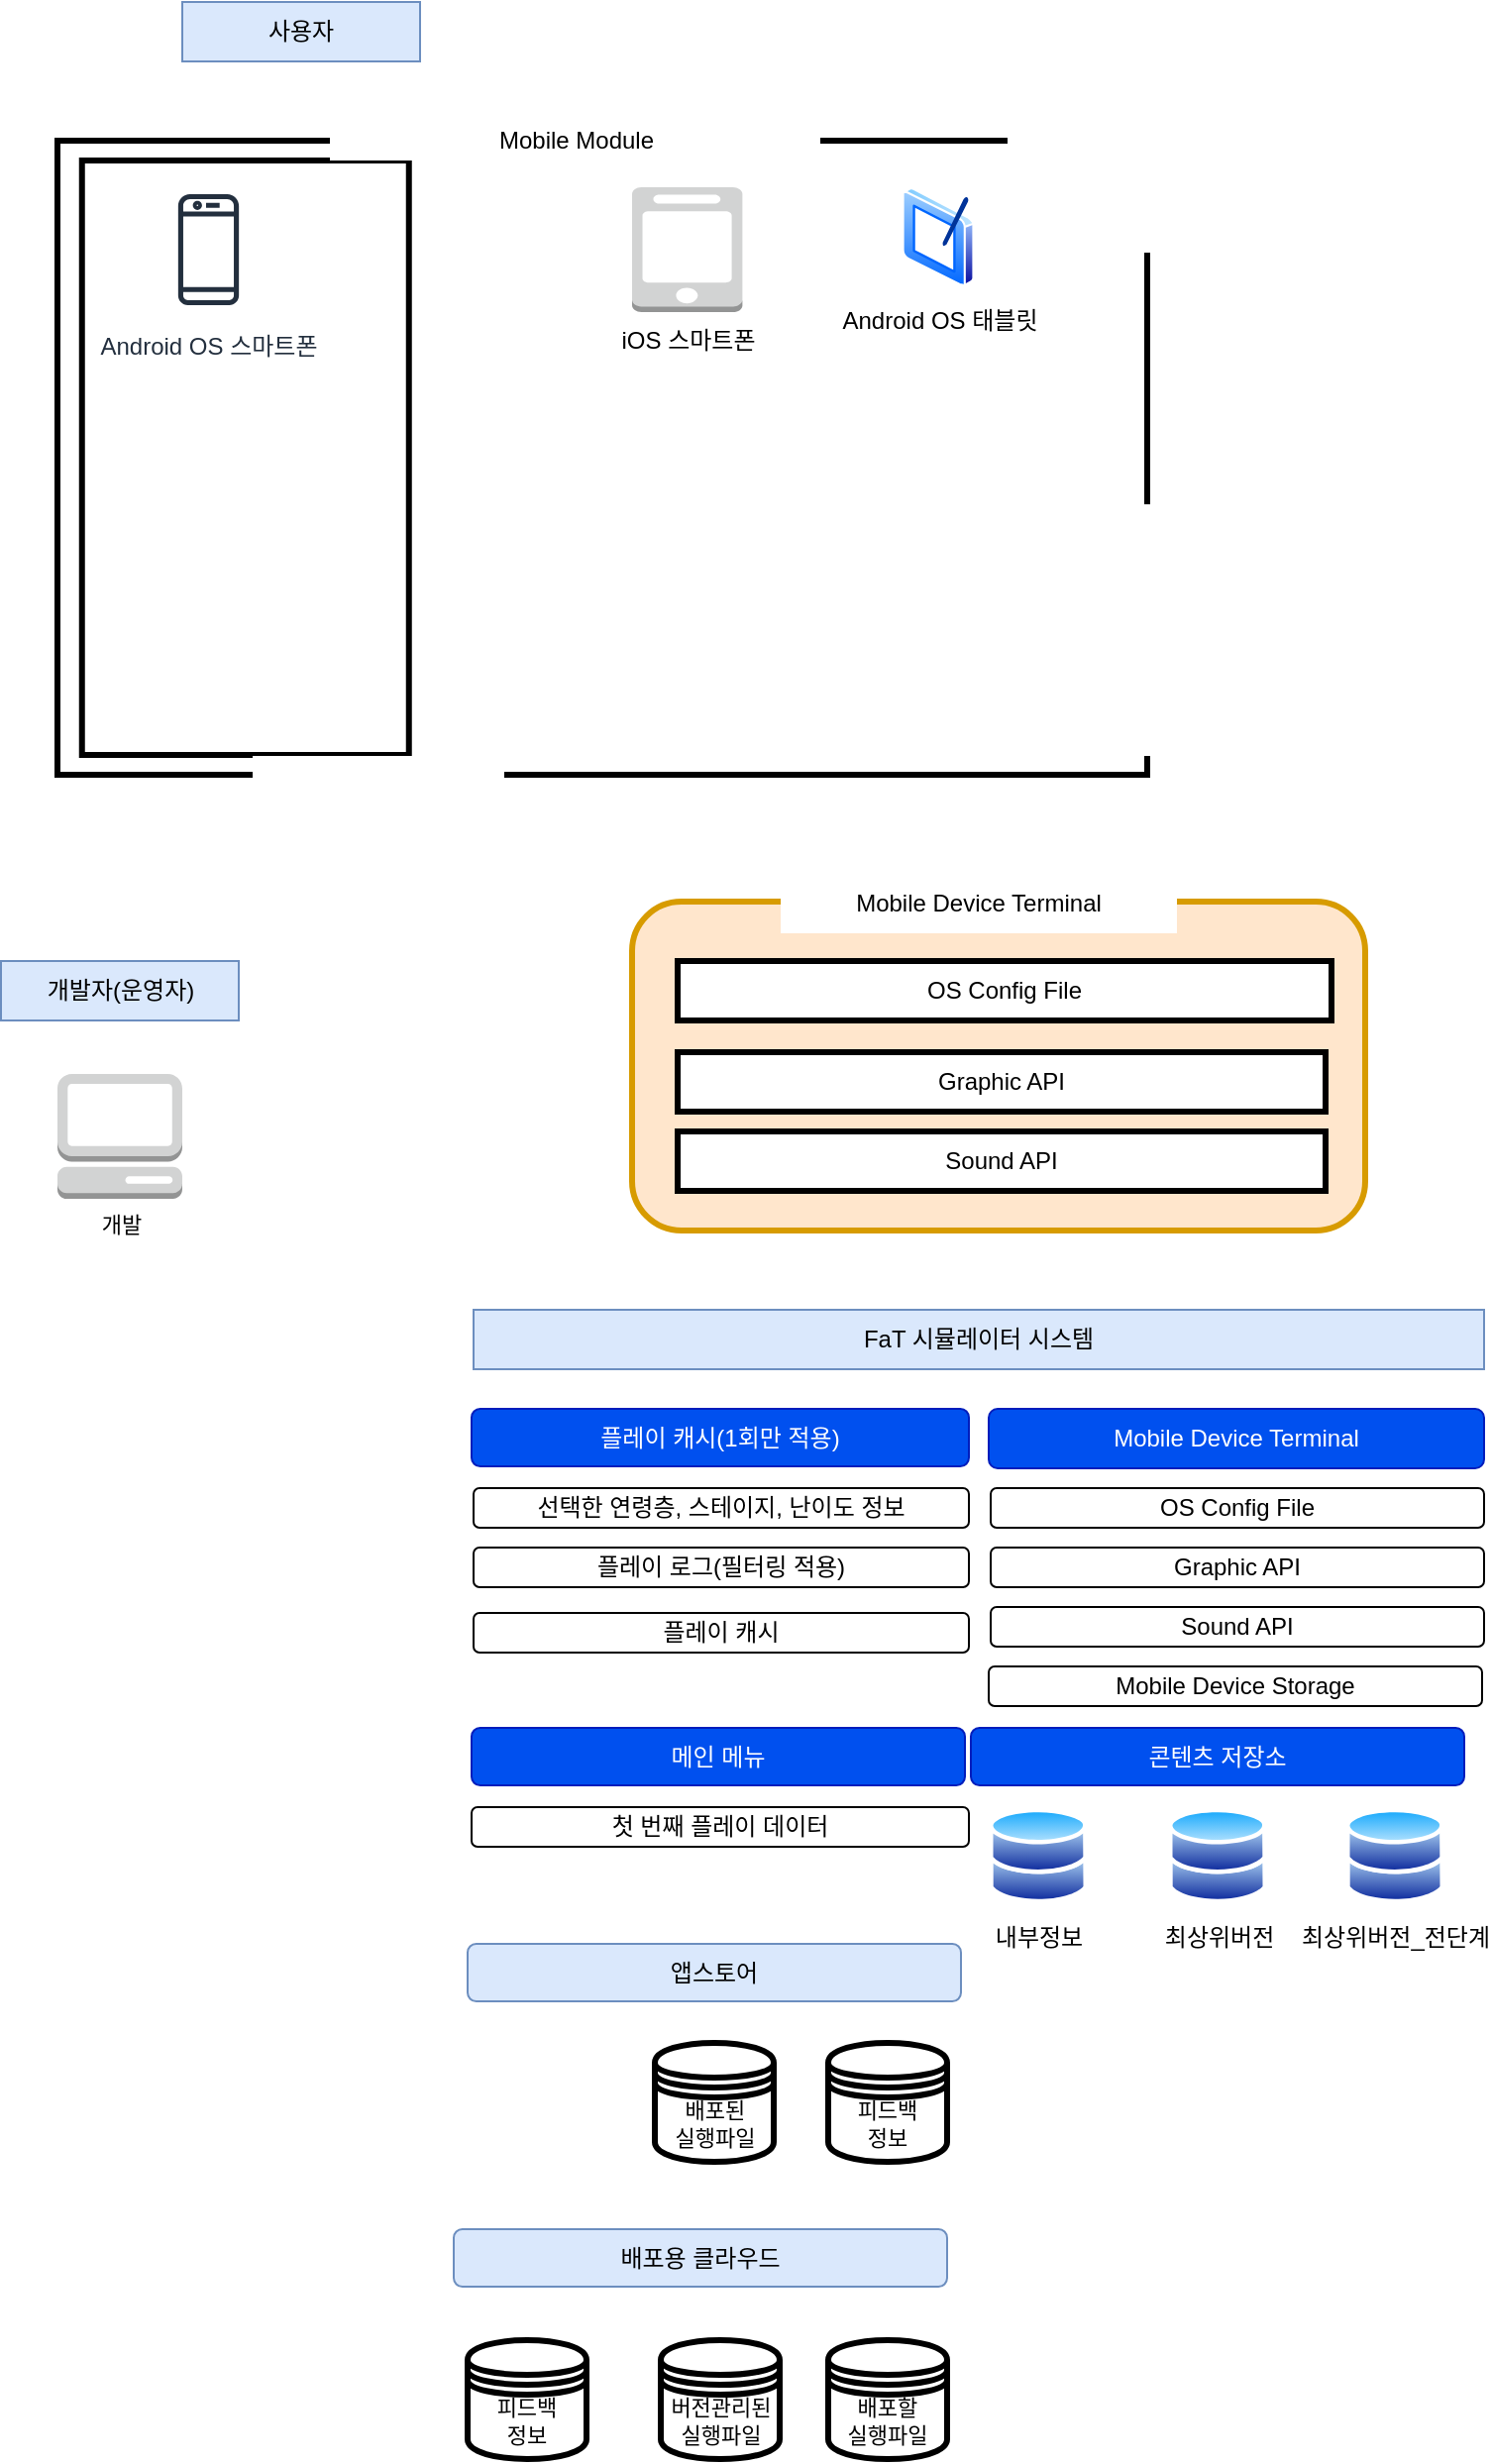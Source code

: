 <mxfile version="21.3.8" type="github" pages="7">
  <diagram name="Page-1" id="LQpM0y-y3X-_QGi2JBVG">
    <mxGraphModel dx="933" dy="549" grid="1" gridSize="10" guides="1" tooltips="1" connect="1" arrows="1" fold="1" page="1" pageScale="1" pageWidth="827" pageHeight="1169" math="0" shadow="0">
      <root>
        <mxCell id="0" />
        <mxCell id="1" parent="0" />
        <mxCell id="Vz45u7Fonc5N-65RXlbb-7" value="" style="group" vertex="1" connectable="0" parent="1">
          <mxGeometry x="100" y="150" width="550" height="340" as="geometry" />
        </mxCell>
        <mxCell id="Vz45u7Fonc5N-65RXlbb-8" value="" style="group" vertex="1" connectable="0" parent="Vz45u7Fonc5N-65RXlbb-7">
          <mxGeometry y="10" width="550" height="330" as="geometry" />
        </mxCell>
        <mxCell id="Vz45u7Fonc5N-65RXlbb-11" value="" style="rounded=0;whiteSpace=wrap;html=1;fillColor=none;strokeWidth=3;" vertex="1" parent="Vz45u7Fonc5N-65RXlbb-8">
          <mxGeometry x="12.375" y="20" width="165" height="300" as="geometry" />
        </mxCell>
        <mxCell id="Vz45u7Fonc5N-65RXlbb-4" value="" style="rounded=0;whiteSpace=wrap;html=1;strokeWidth=3;fillColor=none;" vertex="1" parent="Vz45u7Fonc5N-65RXlbb-8">
          <mxGeometry y="10" width="550" height="320" as="geometry" />
        </mxCell>
        <mxCell id="Vz45u7Fonc5N-65RXlbb-6" value="Mobile Module" style="text;html=1;strokeColor=none;fillColor=default;align=center;verticalAlign=middle;whiteSpace=wrap;rounded=0;" vertex="1" parent="Vz45u7Fonc5N-65RXlbb-8">
          <mxGeometry x="137.5" width="247.5" height="20" as="geometry" />
        </mxCell>
        <mxCell id="f1BiPF42v0RQ563zsVqb-4" value="Android OS 스마트폰" style="sketch=0;outlineConnect=0;fontColor=#232F3E;gradientColor=none;strokeColor=#232F3E;fillColor=#ffffff;dashed=0;verticalLabelPosition=bottom;verticalAlign=top;align=center;html=1;fontSize=12;fontStyle=0;aspect=fixed;shape=mxgraph.aws4.resourceIcon;resIcon=mxgraph.aws4.mobile_client;" parent="Vz45u7Fonc5N-65RXlbb-8" vertex="1">
          <mxGeometry x="41.25" y="30" width="70" height="70" as="geometry" />
        </mxCell>
        <mxCell id="f1BiPF42v0RQ563zsVqb-3" value="iOS 스마트폰" style="outlineConnect=0;dashed=0;verticalLabelPosition=bottom;verticalAlign=top;align=center;html=1;shape=mxgraph.aws3.mobile_client;fillColor=#D2D3D3;gradientColor=none;" parent="Vz45u7Fonc5N-65RXlbb-8" vertex="1">
          <mxGeometry x="289.996" y="33.5" width="55.688" height="63" as="geometry" />
        </mxCell>
        <mxCell id="Vz45u7Fonc5N-65RXlbb-1" value="Android OS 태블릿" style="image;aspect=fixed;perimeter=ellipsePerimeter;html=1;align=center;shadow=0;dashed=0;spacingTop=3;image=img/lib/active_directory/tablet_pc.svg;" vertex="1" parent="Vz45u7Fonc5N-65RXlbb-8">
          <mxGeometry x="426.25" y="33.5" width="36.5" height="50" as="geometry" />
        </mxCell>
        <mxCell id="f1BiPF42v0RQ563zsVqb-2" value="사용자" style="rounded=0;whiteSpace=wrap;html=1;fillColor=#dae8fc;strokeColor=#6c8ebf;" parent="1" vertex="1">
          <mxGeometry x="163" y="100" width="120" height="30" as="geometry" />
        </mxCell>
        <mxCell id="f1BiPF42v0RQ563zsVqb-6" value="FaT 시뮬레이터 시스템" style="rounded=0;whiteSpace=wrap;html=1;fillColor=#dae8fc;strokeColor=#6c8ebf;" parent="1" vertex="1">
          <mxGeometry x="310" y="760" width="510" height="30" as="geometry" />
        </mxCell>
        <mxCell id="f1BiPF42v0RQ563zsVqb-7" value="콘텐츠 저장소" style="rounded=1;whiteSpace=wrap;html=1;fillColor=#0050ef;strokeColor=#001DBC;fontColor=#ffffff;" parent="1" vertex="1">
          <mxGeometry x="561" y="971" width="249" height="29" as="geometry" />
        </mxCell>
        <mxCell id="f1BiPF42v0RQ563zsVqb-13" value="최상위버전&lt;br&gt;" style="image;aspect=fixed;perimeter=ellipsePerimeter;html=1;align=center;shadow=0;dashed=0;spacingTop=3;image=img/lib/active_directory/databases.svg;" parent="1" vertex="1">
          <mxGeometry x="660.5" y="1011" width="50" height="49" as="geometry" />
        </mxCell>
        <mxCell id="f1BiPF42v0RQ563zsVqb-14" value="Mobile Device Terminal" style="rounded=1;whiteSpace=wrap;html=1;fillColor=#0050ef;strokeColor=#001DBC;fontColor=#ffffff;" parent="1" vertex="1">
          <mxGeometry x="570" y="810" width="250" height="30" as="geometry" />
        </mxCell>
        <mxCell id="toP1aLSbvlmDQtSUp-Qs-1" value="Graphic API" style="rounded=1;whiteSpace=wrap;html=1;" parent="1" vertex="1">
          <mxGeometry x="571" y="880" width="249" height="20" as="geometry" />
        </mxCell>
        <mxCell id="toP1aLSbvlmDQtSUp-Qs-2" value="OS Config File" style="rounded=1;whiteSpace=wrap;html=1;" parent="1" vertex="1">
          <mxGeometry x="571" y="850" width="249" height="20" as="geometry" />
        </mxCell>
        <mxCell id="E7xnLWKExB6z1no43Dy7-3" value="Sound API" style="rounded=1;whiteSpace=wrap;html=1;" parent="1" vertex="1">
          <mxGeometry x="571" y="910" width="249" height="20" as="geometry" />
        </mxCell>
        <mxCell id="E7xnLWKExB6z1no43Dy7-4" value="내부정보" style="image;aspect=fixed;perimeter=ellipsePerimeter;html=1;align=center;shadow=0;dashed=0;spacingTop=3;image=img/lib/active_directory/databases.svg;" parent="1" vertex="1">
          <mxGeometry x="570" y="1011" width="50" height="49" as="geometry" />
        </mxCell>
        <mxCell id="E7xnLWKExB6z1no43Dy7-6" value="최상위버전_전단계" style="image;aspect=fixed;perimeter=ellipsePerimeter;html=1;align=center;shadow=0;dashed=0;spacingTop=3;image=img/lib/active_directory/databases.svg;" parent="1" vertex="1">
          <mxGeometry x="750" y="1011" width="50" height="49" as="geometry" />
        </mxCell>
        <mxCell id="E7xnLWKExB6z1no43Dy7-8" value="메인 메뉴" style="rounded=1;whiteSpace=wrap;html=1;fillColor=#0050ef;strokeColor=#001DBC;fontColor=#ffffff;" parent="1" vertex="1">
          <mxGeometry x="309" y="971" width="249" height="29" as="geometry" />
        </mxCell>
        <mxCell id="E7xnLWKExB6z1no43Dy7-9" value="첫 번째 플레이 데이터" style="rounded=1;whiteSpace=wrap;html=1;" parent="1" vertex="1">
          <mxGeometry x="309" y="1011" width="251" height="20" as="geometry" />
        </mxCell>
        <mxCell id="E7xnLWKExB6z1no43Dy7-10" value="플레이 캐시(1회만 적용)" style="rounded=1;whiteSpace=wrap;html=1;fillColor=#0050ef;strokeColor=#001DBC;fontColor=#ffffff;" parent="1" vertex="1">
          <mxGeometry x="309" y="810" width="251" height="29" as="geometry" />
        </mxCell>
        <mxCell id="WnqY7mnbP_ce95q3HVKC-1" value="개발자(운영자)" style="rounded=0;whiteSpace=wrap;html=1;fillColor=#dae8fc;strokeColor=#6c8ebf;" parent="1" vertex="1">
          <mxGeometry x="71.5" y="584" width="120" height="30" as="geometry" />
        </mxCell>
        <mxCell id="WnqY7mnbP_ce95q3HVKC-2" value="피드백&lt;br&gt;정보" style="shape=datastore;whiteSpace=wrap;html=1;fontFamily=Helvetica;fontSize=11;fontColor=default;strokeWidth=3;" parent="1" vertex="1">
          <mxGeometry x="489" y="1130" width="60" height="60" as="geometry" />
        </mxCell>
        <mxCell id="WnqY7mnbP_ce95q3HVKC-3" value="개발" style="outlineConnect=0;dashed=0;verticalLabelPosition=bottom;verticalAlign=top;align=center;html=1;shape=mxgraph.aws3.management_console;fillColor=#D2D3D3;gradientColor=none;fontFamily=Helvetica;fontSize=11;fontColor=default;" parent="1" vertex="1">
          <mxGeometry x="100" y="641" width="63" height="63" as="geometry" />
        </mxCell>
        <mxCell id="WnqY7mnbP_ce95q3HVKC-4" value="앱스토어" style="rounded=1;whiteSpace=wrap;html=1;fillColor=#dae8fc;strokeColor=#6c8ebf;" parent="1" vertex="1">
          <mxGeometry x="307" y="1080" width="249" height="29" as="geometry" />
        </mxCell>
        <mxCell id="WnqY7mnbP_ce95q3HVKC-5" value="배포된&lt;br&gt;실행파일" style="shape=datastore;whiteSpace=wrap;html=1;fontFamily=Helvetica;fontSize=11;fontColor=default;strokeWidth=3;" parent="1" vertex="1">
          <mxGeometry x="401.5" y="1130" width="60" height="60" as="geometry" />
        </mxCell>
        <mxCell id="WnqY7mnbP_ce95q3HVKC-6" value="배포용 클라우드" style="rounded=1;whiteSpace=wrap;html=1;fillColor=#dae8fc;strokeColor=#6c8ebf;" parent="1" vertex="1">
          <mxGeometry x="300" y="1224" width="249" height="29" as="geometry" />
        </mxCell>
        <mxCell id="WnqY7mnbP_ce95q3HVKC-7" value="피드백&lt;br&gt;정보" style="shape=datastore;whiteSpace=wrap;html=1;fontFamily=Helvetica;fontSize=11;fontColor=default;strokeWidth=3;" parent="1" vertex="1">
          <mxGeometry x="307" y="1280" width="60" height="60" as="geometry" />
        </mxCell>
        <mxCell id="WnqY7mnbP_ce95q3HVKC-8" value="버전관리된&lt;br&gt;실행파일" style="shape=datastore;whiteSpace=wrap;html=1;fontFamily=Helvetica;fontSize=11;fontColor=default;strokeWidth=3;" parent="1" vertex="1">
          <mxGeometry x="404.5" y="1280" width="60" height="60" as="geometry" />
        </mxCell>
        <mxCell id="WnqY7mnbP_ce95q3HVKC-9" value="배포할 &lt;br&gt;실행파일" style="shape=datastore;whiteSpace=wrap;html=1;fontFamily=Helvetica;fontSize=11;fontColor=default;strokeWidth=3;" parent="1" vertex="1">
          <mxGeometry x="489" y="1280" width="60" height="60" as="geometry" />
        </mxCell>
        <mxCell id="vQna6XxML9XRyEu_gCtE-1" value="선택한 연령층, 스테이지, 난이도 정보" style="rounded=1;whiteSpace=wrap;html=1;" parent="1" vertex="1">
          <mxGeometry x="310" y="850" width="250" height="20" as="geometry" />
        </mxCell>
        <mxCell id="vQna6XxML9XRyEu_gCtE-2" value="플레이 로그(필터링 적용)" style="rounded=1;whiteSpace=wrap;html=1;" parent="1" vertex="1">
          <mxGeometry x="310" y="880" width="250" height="20" as="geometry" />
        </mxCell>
        <mxCell id="vQna6XxML9XRyEu_gCtE-3" value="플레이 캐시" style="rounded=1;whiteSpace=wrap;html=1;" parent="1" vertex="1">
          <mxGeometry x="310" y="913" width="250" height="20" as="geometry" />
        </mxCell>
        <mxCell id="Vz45u7Fonc5N-65RXlbb-15" value="" style="rounded=1;whiteSpace=wrap;html=1;strokeColor=#d79b00;strokeWidth=3;fontFamily=Helvetica;fontSize=12;fillColor=#ffe6cc;" vertex="1" parent="1">
          <mxGeometry x="390" y="554" width="370" height="166" as="geometry" />
        </mxCell>
        <mxCell id="Vz45u7Fonc5N-65RXlbb-16" value="Mobile Device Terminal" style="text;html=1;strokeColor=none;fillColor=default;align=center;verticalAlign=middle;whiteSpace=wrap;rounded=0;fontSize=12;fontFamily=Helvetica;fontColor=default;" vertex="1" parent="1">
          <mxGeometry x="465" y="540" width="200" height="30" as="geometry" />
        </mxCell>
        <mxCell id="Vz45u7Fonc5N-65RXlbb-12" value="OS Config File" style="rounded=0;whiteSpace=wrap;html=1;strokeWidth=3;fontFamily=Helvetica;fontSize=12;" vertex="1" parent="1">
          <mxGeometry x="413" y="584" width="330" height="30" as="geometry" />
        </mxCell>
        <mxCell id="Vz45u7Fonc5N-65RXlbb-13" value="Graphic API" style="rounded=0;whiteSpace=wrap;html=1;strokeWidth=3;fontFamily=Helvetica;fontSize=12;" vertex="1" parent="1">
          <mxGeometry x="413.01" y="630" width="327" height="30" as="geometry" />
        </mxCell>
        <mxCell id="Vz45u7Fonc5N-65RXlbb-14" value="Sound API" style="rounded=0;whiteSpace=wrap;html=1;strokeWidth=3;fontFamily=Helvetica;fontSize=12;" vertex="1" parent="1">
          <mxGeometry x="413.01" y="670" width="327" height="30" as="geometry" />
        </mxCell>
        <mxCell id="Vz45u7Fonc5N-65RXlbb-17" value="Mobile Device Storage" style="rounded=1;whiteSpace=wrap;html=1;" vertex="1" parent="1">
          <mxGeometry x="570" y="940" width="249" height="20" as="geometry" />
        </mxCell>
      </root>
    </mxGraphModel>
  </diagram>
  <diagram id="Es0hnNtWDDERyYta1_jB" name="FaT Structure">
    <mxGraphModel dx="1853" dy="604" grid="1" gridSize="10" guides="1" tooltips="1" connect="1" arrows="1" fold="1" page="1" pageScale="1" pageWidth="827" pageHeight="1169" math="0" shadow="0">
      <root>
        <mxCell id="0" />
        <mxCell id="1" parent="0" />
        <mxCell id="jNYN7gTXVCN3KIV63mF9-1" value="&lt;font style=&quot;font-size: 19px;&quot;&gt;시작 화면&lt;/font&gt;" style="rounded=0;whiteSpace=wrap;html=1;fillColor=none;strokeWidth=4;" parent="1" vertex="1">
          <mxGeometry x="467" y="80" width="120" height="60" as="geometry" />
        </mxCell>
        <mxCell id="jNYN7gTXVCN3KIV63mF9-23" style="edgeStyle=none;shape=connector;rounded=0;orthogonalLoop=1;jettySize=auto;html=1;exitX=1;exitY=0.5;exitDx=0;exitDy=0;entryX=0;entryY=0.3;entryDx=0;entryDy=0;labelBackgroundColor=default;strokeColor=default;strokeWidth=3;fontFamily=Helvetica;fontSize=11;fontColor=default;startArrow=classic;startFill=1;endArrow=classic;" parent="1" source="jNYN7gTXVCN3KIV63mF9-2" target="jNYN7gTXVCN3KIV63mF9-19" edge="1">
          <mxGeometry relative="1" as="geometry" />
        </mxCell>
        <mxCell id="jNYN7gTXVCN3KIV63mF9-2" value="&lt;span style=&quot;font-size: 19px;&quot;&gt;연령층 선택&lt;/span&gt;" style="rounded=0;whiteSpace=wrap;html=1;fillColor=none;strokeWidth=4;" parent="1" vertex="1">
          <mxGeometry x="467" y="230" width="120" height="60" as="geometry" />
        </mxCell>
        <mxCell id="jNYN7gTXVCN3KIV63mF9-22" style="edgeStyle=none;shape=connector;rounded=0;orthogonalLoop=1;jettySize=auto;html=1;exitX=1;exitY=0.5;exitDx=0;exitDy=0;entryX=0;entryY=0.3;entryDx=0;entryDy=0;labelBackgroundColor=default;strokeColor=default;strokeWidth=3;fontFamily=Helvetica;fontSize=11;fontColor=default;startArrow=classic;startFill=1;endArrow=classic;" parent="1" source="jNYN7gTXVCN3KIV63mF9-3" target="jNYN7gTXVCN3KIV63mF9-19" edge="1">
          <mxGeometry relative="1" as="geometry" />
        </mxCell>
        <mxCell id="jNYN7gTXVCN3KIV63mF9-3" value="&lt;span style=&quot;font-size: 19px;&quot;&gt;스테이지 선택&lt;/span&gt;" style="rounded=0;whiteSpace=wrap;html=1;fillColor=none;strokeWidth=4;" parent="1" vertex="1">
          <mxGeometry x="467" y="350" width="120" height="60" as="geometry" />
        </mxCell>
        <mxCell id="jNYN7gTXVCN3KIV63mF9-21" style="edgeStyle=none;shape=connector;rounded=0;orthogonalLoop=1;jettySize=auto;html=1;exitX=1;exitY=0.5;exitDx=0;exitDy=0;entryX=0;entryY=0.3;entryDx=0;entryDy=0;labelBackgroundColor=default;strokeColor=default;strokeWidth=3;fontFamily=Helvetica;fontSize=11;fontColor=default;endArrow=classic;startArrow=classic;startFill=1;" parent="1" source="jNYN7gTXVCN3KIV63mF9-4" target="jNYN7gTXVCN3KIV63mF9-19" edge="1">
          <mxGeometry relative="1" as="geometry" />
        </mxCell>
        <mxCell id="jNYN7gTXVCN3KIV63mF9-4" value="&lt;span style=&quot;font-size: 19px;&quot;&gt;난이도 선택&lt;/span&gt;" style="rounded=0;whiteSpace=wrap;html=1;fillColor=none;strokeWidth=4;" parent="1" vertex="1">
          <mxGeometry x="467" y="470" width="120" height="60" as="geometry" />
        </mxCell>
        <mxCell id="jNYN7gTXVCN3KIV63mF9-28" style="edgeStyle=none;shape=connector;rounded=0;orthogonalLoop=1;jettySize=auto;html=1;exitX=1;exitY=0.5;exitDx=0;exitDy=0;labelBackgroundColor=default;strokeColor=default;strokeWidth=3;fontFamily=Helvetica;fontSize=11;fontColor=default;startArrow=none;startFill=0;endArrow=classic;" parent="1" source="jNYN7gTXVCN3KIV63mF9-5" target="jNYN7gTXVCN3KIV63mF9-27" edge="1">
          <mxGeometry relative="1" as="geometry" />
        </mxCell>
        <mxCell id="jNYN7gTXVCN3KIV63mF9-5" value="&lt;span style=&quot;font-size: 19px;&quot;&gt;게임 플레이&lt;/span&gt;" style="rounded=0;whiteSpace=wrap;html=1;fillColor=none;strokeWidth=4;" parent="1" vertex="1">
          <mxGeometry x="467" y="595" width="120" height="60" as="geometry" />
        </mxCell>
        <mxCell id="jNYN7gTXVCN3KIV63mF9-6" value="&lt;span style=&quot;font-size: 19px;&quot;&gt;게임 결과창&lt;/span&gt;" style="rounded=0;whiteSpace=wrap;html=1;fillColor=none;strokeWidth=4;" parent="1" vertex="1">
          <mxGeometry x="467" y="720" width="120" height="60" as="geometry" />
        </mxCell>
        <mxCell id="jNYN7gTXVCN3KIV63mF9-18" style="edgeStyle=none;shape=connector;rounded=0;orthogonalLoop=1;jettySize=auto;html=1;exitX=0;exitY=0.5;exitDx=0;exitDy=0;labelBackgroundColor=default;strokeColor=default;strokeWidth=3;fontFamily=Helvetica;fontSize=11;fontColor=default;endArrow=classic;entryX=0;entryY=0.5;entryDx=0;entryDy=0;" parent="1" source="jNYN7gTXVCN3KIV63mF9-8" target="jNYN7gTXVCN3KIV63mF9-31" edge="1">
          <mxGeometry relative="1" as="geometry">
            <mxPoint x="587" y="620" as="targetPoint" />
          </mxGeometry>
        </mxCell>
        <mxCell id="jNYN7gTXVCN3KIV63mF9-8" value="그래픽" style="shape=datastore;whiteSpace=wrap;html=1;strokeWidth=3;" parent="1" vertex="1">
          <mxGeometry x="-33" y="640" width="80" height="80" as="geometry" />
        </mxCell>
        <mxCell id="jNYN7gTXVCN3KIV63mF9-9" value="그래픽은 연령층, 스테이지, 난이도와 무관히 같음." style="text;html=1;align=center;verticalAlign=middle;resizable=0;points=[];autosize=1;strokeColor=none;fillColor=none;" parent="1" vertex="1">
          <mxGeometry x="-513" y="573" width="260" height="30" as="geometry" />
        </mxCell>
        <mxCell id="jNYN7gTXVCN3KIV63mF9-17" style="edgeStyle=none;shape=connector;rounded=0;orthogonalLoop=1;jettySize=auto;html=1;exitX=1;exitY=0.5;exitDx=0;exitDy=0;entryX=0;entryY=0.5;entryDx=0;entryDy=0;labelBackgroundColor=default;strokeColor=default;strokeWidth=3;fontFamily=Helvetica;fontSize=11;fontColor=default;endArrow=classic;" parent="1" source="jNYN7gTXVCN3KIV63mF9-10" target="jNYN7gTXVCN3KIV63mF9-31" edge="1">
          <mxGeometry relative="1" as="geometry" />
        </mxCell>
        <mxCell id="jNYN7gTXVCN3KIV63mF9-10" value="사운드" style="shape=datastore;whiteSpace=wrap;html=1;strokeWidth=3;" parent="1" vertex="1">
          <mxGeometry x="-33" y="545" width="80" height="80" as="geometry" />
        </mxCell>
        <mxCell id="jNYN7gTXVCN3KIV63mF9-14" style="rounded=0;orthogonalLoop=1;jettySize=auto;html=1;exitX=0;exitY=0.5;exitDx=0;exitDy=0;strokeWidth=3;" parent="1" source="jNYN7gTXVCN3KIV63mF9-13" target="jNYN7gTXVCN3KIV63mF9-10" edge="1">
          <mxGeometry relative="1" as="geometry" />
        </mxCell>
        <mxCell id="jNYN7gTXVCN3KIV63mF9-15" style="edgeStyle=none;shape=connector;rounded=0;orthogonalLoop=1;jettySize=auto;html=1;exitX=0;exitY=0.5;exitDx=0;exitDy=0;entryX=-0.017;entryY=0.609;entryDx=0;entryDy=0;labelBackgroundColor=default;strokeColor=default;strokeWidth=3;fontFamily=Helvetica;fontSize=11;fontColor=default;endArrow=classic;entryPerimeter=0;" parent="1" source="jNYN7gTXVCN3KIV63mF9-13" target="jNYN7gTXVCN3KIV63mF9-8" edge="1">
          <mxGeometry relative="1" as="geometry" />
        </mxCell>
        <mxCell id="jNYN7gTXVCN3KIV63mF9-13" value="Unity&lt;br&gt;Engine" style="shape=datastore;whiteSpace=wrap;html=1;strokeWidth=3;" parent="1" vertex="1">
          <mxGeometry x="-243" y="573" width="80" height="80" as="geometry" />
        </mxCell>
        <mxCell id="jNYN7gTXVCN3KIV63mF9-26" style="edgeStyle=none;shape=connector;rounded=0;orthogonalLoop=1;jettySize=auto;html=1;exitX=0;exitY=0.5;exitDx=0;exitDy=0;entryX=0.5;entryY=0;entryDx=0;entryDy=0;labelBackgroundColor=default;strokeColor=default;strokeWidth=3;fontFamily=Helvetica;fontSize=11;fontColor=default;startArrow=none;startFill=0;endArrow=classic;" parent="1" source="jNYN7gTXVCN3KIV63mF9-19" target="jNYN7gTXVCN3KIV63mF9-25" edge="1">
          <mxGeometry relative="1" as="geometry" />
        </mxCell>
        <mxCell id="jNYN7gTXVCN3KIV63mF9-19" value="게임 플레이&lt;br&gt;설정사항" style="shape=datastore;whiteSpace=wrap;html=1;strokeWidth=3;" parent="1" vertex="1">
          <mxGeometry x="747" y="450" width="80" height="80" as="geometry" />
        </mxCell>
        <mxCell id="jNYN7gTXVCN3KIV63mF9-25" value="&lt;span style=&quot;font-size: 19px;&quot;&gt;게임로직&lt;/span&gt;" style="rounded=0;whiteSpace=wrap;html=1;fillColor=none;strokeWidth=4;" parent="1" vertex="1">
          <mxGeometry x="267" y="595" width="120" height="60" as="geometry" />
        </mxCell>
        <mxCell id="jNYN7gTXVCN3KIV63mF9-29" style="edgeStyle=none;shape=connector;rounded=0;orthogonalLoop=1;jettySize=auto;html=1;exitX=0.5;exitY=1;exitDx=0;exitDy=0;entryX=1;entryY=0.5;entryDx=0;entryDy=0;labelBackgroundColor=default;strokeColor=default;strokeWidth=3;fontFamily=Helvetica;fontSize=11;fontColor=default;startArrow=none;startFill=0;endArrow=classic;" parent="1" source="jNYN7gTXVCN3KIV63mF9-27" target="jNYN7gTXVCN3KIV63mF9-6" edge="1">
          <mxGeometry relative="1" as="geometry" />
        </mxCell>
        <mxCell id="jNYN7gTXVCN3KIV63mF9-27" value="플레이 로그&lt;br&gt;캐시" style="shape=datastore;whiteSpace=wrap;html=1;strokeWidth=3;" parent="1" vertex="1">
          <mxGeometry x="747" y="585" width="80" height="80" as="geometry" />
        </mxCell>
        <mxCell id="jNYN7gTXVCN3KIV63mF9-31" value="로컬 저장소" style="shape=datastore;whiteSpace=wrap;html=1;strokeWidth=3;" parent="1" vertex="1">
          <mxGeometry x="160" y="575" width="80" height="80" as="geometry" />
        </mxCell>
      </root>
    </mxGraphModel>
  </diagram>
  <diagram id="gg_a31nnc3odHMOldN3p" name="시퀀스다이어그램_게임플레이">
    <mxGraphModel dx="1026" dy="604" grid="1" gridSize="10" guides="1" tooltips="1" connect="1" arrows="1" fold="1" page="1" pageScale="1" pageWidth="827" pageHeight="1169" math="0" shadow="0">
      <root>
        <mxCell id="0" />
        <mxCell id="1" parent="0" />
        <mxCell id="geC--euPAdbp1gMqMMYf-9" value="&lt;font style=&quot;font-size: 19px;&quot;&gt;사용자&lt;/font&gt;" style="rounded=0;whiteSpace=wrap;html=1;fontFamily=Helvetica;fontSize=11;fillColor=#dae8fc;strokeColor=#6c8ebf;strokeWidth=3;fontStyle=1" parent="1" vertex="1">
          <mxGeometry x="60" y="170" width="120" height="40" as="geometry" />
        </mxCell>
        <mxCell id="geC--euPAdbp1gMqMMYf-10" value="&lt;font style=&quot;font-size: 15px;&quot;&gt;FAT 시뮬레이터&lt;br&gt;게임 시작&lt;br&gt;&lt;/font&gt;" style="rounded=0;whiteSpace=wrap;html=1;fontFamily=Helvetica;fontSize=11;fillColor=#dae8fc;strokeColor=#6c8ebf;strokeWidth=3;fontStyle=1" parent="1" vertex="1">
          <mxGeometry x="300" y="170" width="120" height="40" as="geometry" />
        </mxCell>
        <mxCell id="geC--euPAdbp1gMqMMYf-11" value="&lt;font style=&quot;font-size: 19px;&quot;&gt;메인캐릭터&lt;/font&gt;" style="rounded=0;whiteSpace=wrap;html=1;fontFamily=Helvetica;fontSize=11;fillColor=#dae8fc;strokeColor=#6c8ebf;strokeWidth=3;fontStyle=1" parent="1" vertex="1">
          <mxGeometry x="540" y="170" width="120" height="40" as="geometry" />
        </mxCell>
        <mxCell id="geC--euPAdbp1gMqMMYf-12" value="&lt;font style=&quot;font-size: 19px;&quot;&gt;NPC&lt;/font&gt;" style="rounded=0;whiteSpace=wrap;html=1;fontFamily=Helvetica;fontSize=11;fillColor=#dae8fc;strokeColor=#6c8ebf;strokeWidth=3;fontStyle=1" parent="1" vertex="1">
          <mxGeometry x="780" y="170" width="120" height="40" as="geometry" />
        </mxCell>
        <mxCell id="geC--euPAdbp1gMqMMYf-13" value="&lt;span style=&quot;font-size: 19px;&quot;&gt;응급환자&lt;/span&gt;" style="rounded=0;whiteSpace=wrap;html=1;fontFamily=Helvetica;fontSize=11;fillColor=#dae8fc;strokeColor=#6c8ebf;strokeWidth=3;fontStyle=1" parent="1" vertex="1">
          <mxGeometry x="1260" y="170" width="120" height="40" as="geometry" />
        </mxCell>
        <mxCell id="geC--euPAdbp1gMqMMYf-14" value="&lt;font style=&quot;font-size: 15px;&quot;&gt;FAT 시뮬레이터&lt;br style=&quot;border-color: var(--border-color);&quot;&gt;게임 끝&lt;/font&gt;" style="rounded=0;whiteSpace=wrap;html=1;fontFamily=Helvetica;fontSize=11;fillColor=#dae8fc;strokeColor=#6c8ebf;strokeWidth=3;fontStyle=1" parent="1" vertex="1">
          <mxGeometry x="1500" y="170" width="120" height="40" as="geometry" />
        </mxCell>
        <mxCell id="geC--euPAdbp1gMqMMYf-15" value="" style="endArrow=none;dashed=1;html=1;dashPattern=1 1;strokeWidth=3;rounded=0;labelBackgroundColor=default;strokeColor=default;fontFamily=Helvetica;fontSize=11;fontColor=default;shape=connector;entryX=0.5;entryY=1;entryDx=0;entryDy=0;fontStyle=1" parent="1" target="geC--euPAdbp1gMqMMYf-9" edge="1">
          <mxGeometry width="50" height="50" relative="1" as="geometry">
            <mxPoint x="120" y="760" as="sourcePoint" />
            <mxPoint x="150" y="-500" as="targetPoint" />
          </mxGeometry>
        </mxCell>
        <mxCell id="geC--euPAdbp1gMqMMYf-17" value="" style="endArrow=none;dashed=1;html=1;dashPattern=1 1;strokeWidth=3;rounded=0;labelBackgroundColor=default;strokeColor=default;fontFamily=Helvetica;fontSize=11;fontColor=default;shape=connector;entryX=0.5;entryY=1;entryDx=0;entryDy=0;fontStyle=1" parent="1" target="geC--euPAdbp1gMqMMYf-10" edge="1">
          <mxGeometry width="50" height="50" relative="1" as="geometry">
            <mxPoint x="360" y="760" as="sourcePoint" />
            <mxPoint x="130" y="220" as="targetPoint" />
          </mxGeometry>
        </mxCell>
        <mxCell id="geC--euPAdbp1gMqMMYf-18" value="" style="endArrow=none;dashed=1;html=1;dashPattern=1 1;strokeWidth=3;rounded=0;labelBackgroundColor=default;strokeColor=default;fontFamily=Helvetica;fontSize=11;fontColor=default;shape=connector;entryX=0.5;entryY=1;entryDx=0;entryDy=0;fontStyle=1" parent="1" target="geC--euPAdbp1gMqMMYf-11" edge="1">
          <mxGeometry width="50" height="50" relative="1" as="geometry">
            <mxPoint x="600" y="760" as="sourcePoint" />
            <mxPoint x="370" y="220" as="targetPoint" />
          </mxGeometry>
        </mxCell>
        <mxCell id="geC--euPAdbp1gMqMMYf-19" value="" style="endArrow=none;dashed=1;html=1;dashPattern=1 1;strokeWidth=3;rounded=0;labelBackgroundColor=default;strokeColor=default;fontFamily=Helvetica;fontSize=11;fontColor=default;shape=connector;entryX=0.5;entryY=1;entryDx=0;entryDy=0;fontStyle=1" parent="1" target="geC--euPAdbp1gMqMMYf-12" edge="1">
          <mxGeometry width="50" height="50" relative="1" as="geometry">
            <mxPoint x="840" y="761.667" as="sourcePoint" />
            <mxPoint x="610" y="220" as="targetPoint" />
          </mxGeometry>
        </mxCell>
        <mxCell id="geC--euPAdbp1gMqMMYf-20" value="" style="endArrow=none;dashed=1;html=1;dashPattern=1 1;strokeWidth=3;rounded=0;labelBackgroundColor=default;strokeColor=default;fontFamily=Helvetica;fontSize=11;fontColor=default;shape=connector;entryX=0.5;entryY=1;entryDx=0;entryDy=0;fontStyle=1" parent="1" target="geC--euPAdbp1gMqMMYf-13" edge="1">
          <mxGeometry width="50" height="50" relative="1" as="geometry">
            <mxPoint x="1320" y="760" as="sourcePoint" />
            <mxPoint x="1090" y="220" as="targetPoint" />
          </mxGeometry>
        </mxCell>
        <mxCell id="geC--euPAdbp1gMqMMYf-21" value="" style="endArrow=none;dashed=1;html=1;dashPattern=1 1;strokeWidth=3;rounded=0;labelBackgroundColor=default;strokeColor=default;fontFamily=Helvetica;fontSize=11;fontColor=default;shape=connector;entryX=0.5;entryY=1;entryDx=0;entryDy=0;fontStyle=1" parent="1" source="4q6gIbNEI41S0KVjnYzy-24" target="geC--euPAdbp1gMqMMYf-14" edge="1">
          <mxGeometry width="50" height="50" relative="1" as="geometry">
            <mxPoint x="1560" y="760" as="sourcePoint" />
            <mxPoint x="1330" y="220" as="targetPoint" />
          </mxGeometry>
        </mxCell>
        <mxCell id="geC--euPAdbp1gMqMMYf-22" value="&lt;span style=&quot;font-size: 19px;&quot;&gt;응급환자의&lt;br&gt;하트&lt;br&gt;&lt;/span&gt;" style="rounded=0;whiteSpace=wrap;html=1;fontFamily=Helvetica;fontSize=11;fillColor=#dae8fc;strokeColor=#6c8ebf;strokeWidth=3;fontStyle=1" parent="1" vertex="1">
          <mxGeometry x="1020" y="170" width="120" height="40" as="geometry" />
        </mxCell>
        <mxCell id="geC--euPAdbp1gMqMMYf-23" value="" style="endArrow=none;dashed=1;html=1;dashPattern=1 1;strokeWidth=3;rounded=0;labelBackgroundColor=default;strokeColor=default;fontFamily=Helvetica;fontSize=11;fontColor=default;shape=connector;entryX=0.5;entryY=1;entryDx=0;entryDy=0;fontStyle=1" parent="1" target="geC--euPAdbp1gMqMMYf-22" edge="1">
          <mxGeometry width="50" height="50" relative="1" as="geometry">
            <mxPoint x="1080" y="770" as="sourcePoint" />
            <mxPoint x="850" y="220" as="targetPoint" />
          </mxGeometry>
        </mxCell>
        <mxCell id="geC--euPAdbp1gMqMMYf-24" value="&lt;font style=&quot;font-size: 19px;&quot;&gt;게임을 1번 플레이 할 때의 생명주기&amp;nbsp;&lt;/font&gt;" style="rounded=0;whiteSpace=wrap;html=1;fontFamily=Helvetica;fontSize=11;strokeWidth=3;fillColor=#b1ddf0;strokeColor=#10739e;fontStyle=1" parent="1" vertex="1">
          <mxGeometry x="310" y="110" width="1310" height="30" as="geometry" />
        </mxCell>
        <mxCell id="geC--euPAdbp1gMqMMYf-26" value="" style="endArrow=none;dashed=1;html=1;dashPattern=1 1;strokeWidth=3;rounded=0;labelBackgroundColor=default;strokeColor=default;fontFamily=Helvetica;fontSize=11;fontColor=default;shape=connector;entryX=0.5;entryY=1;entryDx=0;entryDy=0;fontStyle=1" parent="1" target="geC--euPAdbp1gMqMMYf-25" edge="1">
          <mxGeometry width="50" height="50" relative="1" as="geometry">
            <mxPoint x="120" y="680" as="sourcePoint" />
            <mxPoint x="120" y="210" as="targetPoint" />
          </mxGeometry>
        </mxCell>
        <mxCell id="geC--euPAdbp1gMqMMYf-28" value="" style="endArrow=classic;html=1;rounded=0;labelBackgroundColor=default;strokeColor=default;strokeWidth=3;fontFamily=Helvetica;fontSize=11;fontColor=default;shape=connector;entryX=0.146;entryY=1.105;entryDx=0;entryDy=0;exitX=0.093;exitY=-0.029;exitDx=0;exitDy=0;exitPerimeter=0;entryPerimeter=0;fontStyle=1" parent="1" source="geC--euPAdbp1gMqMMYf-25" target="geC--euPAdbp1gMqMMYf-27" edge="1">
          <mxGeometry width="50" height="50" relative="1" as="geometry">
            <mxPoint x="130" y="300" as="sourcePoint" />
            <mxPoint x="320" y="320" as="targetPoint" />
          </mxGeometry>
        </mxCell>
        <mxCell id="geC--euPAdbp1gMqMMYf-29" value="&lt;span style=&quot;font-size: 15px;&quot;&gt;스테이지&amp;nbsp;&lt;br&gt;&amp;amp;&lt;br&gt;응급처치 난이도&lt;br&gt;세팅&lt;br&gt;&lt;/span&gt;" style="edgeLabel;html=1;align=center;verticalAlign=middle;resizable=0;points=[];fontSize=11;fontFamily=Helvetica;fontColor=default;fontStyle=1" parent="geC--euPAdbp1gMqMMYf-28" vertex="1" connectable="0">
          <mxGeometry x="-0.161" y="1" relative="1" as="geometry">
            <mxPoint x="8" as="offset" />
          </mxGeometry>
        </mxCell>
        <mxCell id="geC--euPAdbp1gMqMMYf-67" style="edgeStyle=none;shape=connector;rounded=0;orthogonalLoop=1;jettySize=auto;html=1;exitX=0.399;exitY=0.052;exitDx=0;exitDy=0;entryX=0.023;entryY=1.089;entryDx=0;entryDy=0;labelBackgroundColor=default;strokeColor=default;strokeWidth=3;fontFamily=Helvetica;fontSize=11;fontColor=default;startArrow=none;startFill=0;endArrow=classic;exitPerimeter=0;fontStyle=1;entryPerimeter=0;" parent="1" source="geC--euPAdbp1gMqMMYf-27" target="geC--euPAdbp1gMqMMYf-35" edge="1">
          <mxGeometry relative="1" as="geometry" />
        </mxCell>
        <mxCell id="geC--euPAdbp1gMqMMYf-68" value="&lt;font style=&quot;font-size: 15px;&quot;&gt;스테이지 인트로 재생&lt;/font&gt;" style="edgeLabel;html=1;align=center;verticalAlign=middle;resizable=0;points=[];fontSize=11;fontFamily=Helvetica;fontColor=default;fontStyle=1" parent="geC--euPAdbp1gMqMMYf-67" vertex="1" connectable="0">
          <mxGeometry x="-0.298" relative="1" as="geometry">
            <mxPoint x="23" as="offset" />
          </mxGeometry>
        </mxCell>
        <mxCell id="geC--euPAdbp1gMqMMYf-27" value="" style="rounded=0;whiteSpace=wrap;html=1;fontFamily=Helvetica;fontSize=11;fontColor=#ffffff;fillColor=#1ba1e2;strokeColor=#000000;rotation=90;strokeWidth=3;fontStyle=1" parent="1" vertex="1">
          <mxGeometry x="220" y="380" width="280" height="20" as="geometry" />
        </mxCell>
        <mxCell id="geC--euPAdbp1gMqMMYf-41" style="edgeStyle=none;shape=connector;rounded=0;orthogonalLoop=1;jettySize=auto;html=1;exitX=0.25;exitY=0;exitDx=0;exitDy=0;entryX=0.25;entryY=1;entryDx=0;entryDy=0;labelBackgroundColor=default;strokeColor=default;strokeWidth=3;fontFamily=Helvetica;fontSize=11;fontColor=default;startArrow=none;startFill=0;endArrow=classic;fontStyle=1" parent="1" source="geC--euPAdbp1gMqMMYf-46" target="geC--euPAdbp1gMqMMYf-39" edge="1">
          <mxGeometry relative="1" as="geometry">
            <mxPoint x="610" y="429" as="sourcePoint" />
            <mxPoint x="830" y="429" as="targetPoint" />
          </mxGeometry>
        </mxCell>
        <mxCell id="geC--euPAdbp1gMqMMYf-42" value="&lt;font style=&quot;font-size: 15px;&quot;&gt;선택지형 대화&lt;br&gt;&lt;/font&gt;" style="edgeLabel;html=1;align=center;verticalAlign=middle;resizable=0;points=[];fontSize=11;fontFamily=Helvetica;fontColor=default;fontStyle=1" parent="geC--euPAdbp1gMqMMYf-41" vertex="1" connectable="0">
          <mxGeometry x="-0.202" relative="1" as="geometry">
            <mxPoint x="12" y="1" as="offset" />
          </mxGeometry>
        </mxCell>
        <mxCell id="geC--euPAdbp1gMqMMYf-35" value="" style="rounded=0;whiteSpace=wrap;html=1;fontFamily=Helvetica;fontSize=11;fontColor=#ffffff;fillColor=#1ba1e2;strokeColor=#000000;rotation=90;strokeWidth=3;fontStyle=1" parent="1" vertex="1">
          <mxGeometry x="560" y="390" width="80" height="20" as="geometry" />
        </mxCell>
        <mxCell id="geC--euPAdbp1gMqMMYf-37" value="" style="endArrow=classic;html=1;rounded=0;labelBackgroundColor=default;strokeColor=default;strokeWidth=3;fontFamily=Helvetica;fontSize=11;fontColor=default;shape=connector;entryX=0.533;entryY=1.113;entryDx=0;entryDy=0;exitX=0.34;exitY=-0.138;exitDx=0;exitDy=0;exitPerimeter=0;fontStyle=1;entryPerimeter=0;" parent="1" source="geC--euPAdbp1gMqMMYf-25" target="geC--euPAdbp1gMqMMYf-27" edge="1">
          <mxGeometry width="50" height="50" relative="1" as="geometry">
            <mxPoint x="170" y="510" as="sourcePoint" />
            <mxPoint x="220" y="420" as="targetPoint" />
          </mxGeometry>
        </mxCell>
        <mxCell id="geC--euPAdbp1gMqMMYf-38" value="&lt;font style=&quot;font-size: 15px;&quot;&gt;정해진 맵 안에서&lt;br style=&quot;border-color: var(--border-color);&quot;&gt;캐릭터 움직이기&lt;/font&gt;" style="edgeLabel;html=1;align=center;verticalAlign=middle;resizable=0;points=[];fontSize=11;fontFamily=Helvetica;fontColor=default;fontStyle=1" parent="geC--euPAdbp1gMqMMYf-37" vertex="1" connectable="0">
          <mxGeometry x="0.399" y="1" relative="1" as="geometry">
            <mxPoint x="-63" y="2" as="offset" />
          </mxGeometry>
        </mxCell>
        <mxCell id="geC--euPAdbp1gMqMMYf-44" style="edgeStyle=none;shape=connector;rounded=0;orthogonalLoop=1;jettySize=auto;html=1;exitX=0.25;exitY=1;exitDx=0;exitDy=0;labelBackgroundColor=default;strokeColor=default;strokeWidth=3;fontFamily=Helvetica;fontSize=11;fontColor=default;startArrow=none;startFill=0;endArrow=classic;entryX=0.25;entryY=0;entryDx=0;entryDy=0;fontStyle=1;dashed=1;" parent="1" edge="1">
          <mxGeometry relative="1" as="geometry">
            <mxPoint x="830" y="538" as="sourcePoint" />
            <mxPoint x="610" y="538" as="targetPoint" />
          </mxGeometry>
        </mxCell>
        <mxCell id="geC--euPAdbp1gMqMMYf-45" value="&lt;font style=&quot;font-size: 15px;&quot;&gt;반응 및 행동&lt;/font&gt;" style="edgeLabel;html=1;align=center;verticalAlign=middle;resizable=0;points=[];fontSize=11;fontFamily=Helvetica;fontColor=default;fontStyle=1" parent="geC--euPAdbp1gMqMMYf-44" vertex="1" connectable="0">
          <mxGeometry x="0.247" relative="1" as="geometry">
            <mxPoint x="17" as="offset" />
          </mxGeometry>
        </mxCell>
        <mxCell id="geC--euPAdbp1gMqMMYf-58" style="edgeStyle=none;shape=connector;rounded=0;orthogonalLoop=1;jettySize=auto;html=1;exitX=0.25;exitY=0;exitDx=0;exitDy=0;labelBackgroundColor=default;strokeColor=default;strokeWidth=3;fontFamily=Helvetica;fontSize=11;fontColor=default;startArrow=none;startFill=0;endArrow=classic;entryX=0.146;entryY=0.925;entryDx=0;entryDy=0;entryPerimeter=0;fontStyle=1" parent="1" source="geC--euPAdbp1gMqMMYf-39" target="geC--euPAdbp1gMqMMYf-47" edge="1">
          <mxGeometry relative="1" as="geometry">
            <mxPoint x="1070" y="430" as="targetPoint" />
          </mxGeometry>
        </mxCell>
        <mxCell id="geC--euPAdbp1gMqMMYf-59" value="&lt;span style=&quot;font-size: 15px;&quot;&gt;대화 결과에 따른 &lt;br&gt;하트 반영&lt;/span&gt;" style="edgeLabel;html=1;align=center;verticalAlign=middle;resizable=0;points=[];fontSize=11;fontFamily=Helvetica;fontColor=default;fontStyle=1" parent="geC--euPAdbp1gMqMMYf-58" vertex="1" connectable="0">
          <mxGeometry x="-0.256" y="3" relative="1" as="geometry">
            <mxPoint x="29" as="offset" />
          </mxGeometry>
        </mxCell>
        <mxCell id="geC--euPAdbp1gMqMMYf-51" style="edgeStyle=none;shape=connector;rounded=0;orthogonalLoop=1;jettySize=auto;html=1;entryX=0.5;entryY=1;entryDx=0;entryDy=0;labelBackgroundColor=default;strokeColor=default;strokeWidth=3;fontFamily=Helvetica;fontSize=11;fontColor=default;startArrow=none;startFill=0;endArrow=classic;exitX=0.5;exitY=0;exitDx=0;exitDy=0;fontStyle=1" parent="1" source="geC--euPAdbp1gMqMMYf-76" target="geC--euPAdbp1gMqMMYf-49" edge="1">
          <mxGeometry relative="1" as="geometry">
            <mxPoint x="1150" y="290" as="sourcePoint" />
          </mxGeometry>
        </mxCell>
        <mxCell id="geC--euPAdbp1gMqMMYf-52" value="&lt;font style=&quot;font-size: 15px;&quot;&gt;CPR 시행&lt;/font&gt;" style="edgeLabel;html=1;align=center;verticalAlign=middle;resizable=0;points=[];fontSize=11;fontFamily=Helvetica;fontColor=default;fontStyle=1" parent="geC--euPAdbp1gMqMMYf-51" vertex="1" connectable="0">
          <mxGeometry x="0.585" relative="1" as="geometry">
            <mxPoint x="15" y="-2" as="offset" />
          </mxGeometry>
        </mxCell>
        <mxCell id="geC--euPAdbp1gMqMMYf-83" style="edgeStyle=none;shape=connector;rounded=0;orthogonalLoop=1;jettySize=auto;html=1;exitX=0.5;exitY=0;exitDx=0;exitDy=0;labelBackgroundColor=default;strokeColor=default;strokeWidth=3;fontFamily=Helvetica;fontSize=11;fontColor=default;startArrow=none;startFill=0;endArrow=classic;fontStyle=1" parent="1" source="geC--euPAdbp1gMqMMYf-47" edge="1">
          <mxGeometry relative="1" as="geometry">
            <mxPoint x="1550" y="550" as="targetPoint" />
          </mxGeometry>
        </mxCell>
        <mxCell id="geC--euPAdbp1gMqMMYf-84" value="&lt;font style=&quot;font-size: 15px;&quot;&gt;응급처치 성공 혹은 실패&lt;/font&gt;" style="edgeLabel;html=1;align=center;verticalAlign=middle;resizable=0;points=[];fontSize=11;fontFamily=Helvetica;fontColor=default;fontStyle=1" parent="geC--euPAdbp1gMqMMYf-83" vertex="1" connectable="0">
          <mxGeometry x="0.234" y="2" relative="1" as="geometry">
            <mxPoint x="66" y="2" as="offset" />
          </mxGeometry>
        </mxCell>
        <mxCell id="geC--euPAdbp1gMqMMYf-47" value="" style="rounded=0;whiteSpace=wrap;html=1;fontFamily=Helvetica;fontSize=11;fontColor=#ffffff;fillColor=#1ba1e2;strokeColor=#000000;rotation=90;strokeWidth=3;fontStyle=1" parent="1" vertex="1">
          <mxGeometry x="1010" y="540" width="140" height="20" as="geometry" />
        </mxCell>
        <mxCell id="geC--euPAdbp1gMqMMYf-53" style="edgeStyle=none;shape=connector;rounded=0;orthogonalLoop=1;jettySize=auto;html=1;exitX=0.135;exitY=1.088;exitDx=0;exitDy=0;labelBackgroundColor=default;strokeColor=default;strokeWidth=3;fontFamily=Helvetica;fontSize=11;fontColor=default;startArrow=none;startFill=0;endArrow=classic;exitPerimeter=0;fontStyle=1" parent="1" source="geC--euPAdbp1gMqMMYf-49" edge="1">
          <mxGeometry relative="1" as="geometry">
            <mxPoint x="1090" y="611" as="targetPoint" />
          </mxGeometry>
        </mxCell>
        <mxCell id="geC--euPAdbp1gMqMMYf-54" value="&lt;font style=&quot;font-size: 15px;&quot;&gt;하트 개수 조정&lt;/font&gt;" style="edgeLabel;html=1;align=center;verticalAlign=middle;resizable=0;points=[];fontSize=11;fontFamily=Helvetica;fontColor=default;fontStyle=1" parent="geC--euPAdbp1gMqMMYf-53" vertex="1" connectable="0">
          <mxGeometry x="0.184" y="-3" relative="1" as="geometry">
            <mxPoint x="31" as="offset" />
          </mxGeometry>
        </mxCell>
        <mxCell id="geC--euPAdbp1gMqMMYf-55" value="" style="endArrow=classic;html=1;rounded=0;labelBackgroundColor=default;strokeColor=default;strokeWidth=3;fontFamily=Helvetica;fontSize=11;fontColor=default;shape=connector;entryX=0.5;entryY=1;entryDx=0;entryDy=0;exitX=0.885;exitY=-0.185;exitDx=0;exitDy=0;exitPerimeter=0;fontStyle=1" parent="1" source="geC--euPAdbp1gMqMMYf-25" target="geC--euPAdbp1gMqMMYf-76" edge="1">
          <mxGeometry width="50" height="50" relative="1" as="geometry">
            <mxPoint x="150" y="650" as="sourcePoint" />
            <mxPoint x="260" y="540" as="targetPoint" />
          </mxGeometry>
        </mxCell>
        <mxCell id="geC--euPAdbp1gMqMMYf-57" value="&lt;font style=&quot;font-size: 15px;&quot;&gt;메인캐릭터 조작&lt;/font&gt;" style="edgeLabel;html=1;align=center;verticalAlign=middle;resizable=0;points=[];fontSize=11;fontFamily=Helvetica;fontColor=default;fontStyle=1" parent="geC--euPAdbp1gMqMMYf-55" vertex="1" connectable="0">
          <mxGeometry x="-0.57" relative="1" as="geometry">
            <mxPoint y="-1" as="offset" />
          </mxGeometry>
        </mxCell>
        <mxCell id="geC--euPAdbp1gMqMMYf-63" style="shape=connector;rounded=0;orthogonalLoop=1;jettySize=auto;html=1;labelBackgroundColor=default;strokeColor=default;strokeWidth=3;fontFamily=Helvetica;fontSize=11;fontColor=default;startArrow=none;startFill=0;endArrow=classic;entryX=0.397;entryY=1.019;entryDx=0;entryDy=0;entryPerimeter=0;edgeStyle=elbowEdgeStyle;fontStyle=1;exitX=0.25;exitY=1;exitDx=0;exitDy=0;" parent="1" source="4q6gIbNEI41S0KVjnYzy-24" target="geC--euPAdbp1gMqMMYf-27" edge="1">
          <mxGeometry relative="1" as="geometry">
            <mxPoint x="1470" y="690" as="sourcePoint" />
            <mxPoint x="350" y="1038.421" as="targetPoint" />
            <Array as="points">
              <mxPoint x="320" y="530" />
            </Array>
          </mxGeometry>
        </mxCell>
        <mxCell id="geC--euPAdbp1gMqMMYf-65" style="edgeStyle=orthogonalEdgeStyle;shape=connector;rounded=0;orthogonalLoop=1;jettySize=auto;html=1;labelBackgroundColor=default;strokeColor=default;strokeWidth=3;fontFamily=Helvetica;fontSize=11;fontColor=default;startArrow=none;startFill=0;endArrow=classic;fontStyle=1;entryX=0.097;entryY=0.886;entryDx=0;entryDy=0;entryPerimeter=0;exitX=0.75;exitY=1;exitDx=0;exitDy=0;" parent="1" source="4q6gIbNEI41S0KVjnYzy-24" target="geC--euPAdbp1gMqMMYf-25" edge="1">
          <mxGeometry relative="1" as="geometry">
            <mxPoint x="170" y="290" as="targetPoint" />
            <mxPoint x="1500" y="770" as="sourcePoint" />
            <Array as="points">
              <mxPoint x="80" y="740" />
              <mxPoint x="80" y="293" />
            </Array>
          </mxGeometry>
        </mxCell>
        <mxCell id="geC--euPAdbp1gMqMMYf-66" value="&lt;font style=&quot;font-size: 15px;&quot;&gt;플레이 결과&lt;br style=&quot;border-color: var(--border-color);&quot;&gt;&amp;amp;&lt;br style=&quot;border-color: var(--border-color);&quot;&gt;선택지 분기&lt;br style=&quot;border-color: var(--border-color);&quot;&gt;결과 반환&lt;br&gt;&lt;/font&gt;" style="edgeLabel;html=1;align=center;verticalAlign=middle;resizable=0;points=[];fontSize=11;fontFamily=Helvetica;fontColor=default;fontStyle=1" parent="geC--euPAdbp1gMqMMYf-65" vertex="1" connectable="0">
          <mxGeometry x="0.735" y="-1" relative="1" as="geometry">
            <mxPoint x="-21" y="-118" as="offset" />
          </mxGeometry>
        </mxCell>
        <mxCell id="geC--euPAdbp1gMqMMYf-25" value="" style="rounded=0;whiteSpace=wrap;html=1;fontFamily=Helvetica;fontSize=11;fontColor=#ffffff;fillColor=#1ba1e2;strokeColor=#000000;rotation=90;strokeWidth=3;fontStyle=1" parent="1" vertex="1">
          <mxGeometry x="-100" y="460" width="440" height="20" as="geometry" />
        </mxCell>
        <mxCell id="geC--euPAdbp1gMqMMYf-72" value="" style="endArrow=classic;html=1;rounded=0;labelBackgroundColor=default;strokeColor=default;strokeWidth=3;fontFamily=Helvetica;fontSize=11;fontColor=default;shape=connector;entryX=0.25;entryY=1;entryDx=0;entryDy=0;exitX=0.892;exitY=-0.01;exitDx=0;exitDy=0;exitPerimeter=0;fontStyle=1" parent="1" source="geC--euPAdbp1gMqMMYf-27" target="geC--euPAdbp1gMqMMYf-46" edge="1">
          <mxGeometry width="50" height="50" relative="1" as="geometry">
            <mxPoint x="370" y="509" as="sourcePoint" />
            <mxPoint x="530" y="410" as="targetPoint" />
          </mxGeometry>
        </mxCell>
        <mxCell id="geC--euPAdbp1gMqMMYf-73" value="&lt;font style=&quot;font-size: 15px;&quot;&gt;맵의 특정 영역에 응급상황 발생&lt;/font&gt;" style="edgeLabel;html=1;align=center;verticalAlign=middle;resizable=0;points=[];fontSize=11;fontFamily=Helvetica;fontColor=default;fontStyle=1" parent="geC--euPAdbp1gMqMMYf-72" vertex="1" connectable="0">
          <mxGeometry x="-0.172" y="1" relative="1" as="geometry">
            <mxPoint x="9" as="offset" />
          </mxGeometry>
        </mxCell>
        <mxCell id="geC--euPAdbp1gMqMMYf-46" value="" style="rounded=0;whiteSpace=wrap;html=1;fontFamily=Helvetica;fontSize=11;fontColor=#ffffff;fillColor=#1ba1e2;strokeColor=#000000;rotation=90;strokeWidth=3;fontStyle=1" parent="1" vertex="1">
          <mxGeometry x="560" y="510" width="80" height="20" as="geometry" />
        </mxCell>
        <mxCell id="4q6gIbNEI41S0KVjnYzy-2" style="edgeStyle=elbowEdgeStyle;rounded=0;orthogonalLoop=1;jettySize=auto;html=1;exitX=0.375;exitY=0.007;exitDx=0;exitDy=0;entryX=0.5;entryY=0;entryDx=0;entryDy=0;exitPerimeter=0;" parent="1" source="geC--euPAdbp1gMqMMYf-39" target="4q6gIbNEI41S0KVjnYzy-1" edge="1">
          <mxGeometry relative="1" as="geometry">
            <Array as="points">
              <mxPoint x="870" y="520" />
            </Array>
          </mxGeometry>
        </mxCell>
        <mxCell id="geC--euPAdbp1gMqMMYf-39" value="" style="rounded=0;whiteSpace=wrap;html=1;fontFamily=Helvetica;fontSize=11;fontColor=#ffffff;fillColor=#1ba1e2;strokeColor=#000000;rotation=90;strokeWidth=3;fontStyle=1" parent="1" vertex="1">
          <mxGeometry x="800" y="510" width="80" height="20" as="geometry" />
        </mxCell>
        <mxCell id="geC--euPAdbp1gMqMMYf-49" value="" style="rounded=0;whiteSpace=wrap;html=1;fontFamily=Helvetica;fontSize=11;fontColor=#ffffff;fillColor=#1ba1e2;strokeColor=#000000;rotation=90;strokeWidth=3;fontStyle=1" parent="1" vertex="1">
          <mxGeometry x="1280" y="630" width="80" height="20" as="geometry" />
        </mxCell>
        <mxCell id="geC--euPAdbp1gMqMMYf-60" value="" style="rounded=0;whiteSpace=wrap;html=1;fontFamily=Helvetica;fontSize=11;fontColor=#ffffff;fillColor=#1ba1e2;strokeColor=#000000;rotation=90;strokeWidth=3;fontStyle=1" parent="1" vertex="1">
          <mxGeometry x="1490.88" y="586.37" width="140.23" height="20" as="geometry" />
        </mxCell>
        <mxCell id="geC--euPAdbp1gMqMMYf-76" value="" style="rounded=0;whiteSpace=wrap;html=1;fontFamily=Helvetica;fontSize=11;fontColor=#ffffff;fillColor=#1ba1e2;strokeColor=#000000;rotation=90;strokeWidth=3;fontStyle=1" parent="1" vertex="1">
          <mxGeometry x="560" y="630" width="80" height="20" as="geometry" />
        </mxCell>
        <mxCell id="4q6gIbNEI41S0KVjnYzy-1" value="" style="rounded=1;whiteSpace=wrap;html=1;rotation=90;fillColor=#76608a;fontColor=#ffffff;strokeColor=#432D57;strokeWidth=2;" parent="1" vertex="1">
          <mxGeometry x="827" y="540" width="43" height="10" as="geometry" />
        </mxCell>
        <mxCell id="4q6gIbNEI41S0KVjnYzy-6" value="" style="endArrow=classic;html=1;rounded=0;strokeWidth=3;entryX=0.537;entryY=-0.051;entryDx=0;entryDy=0;entryPerimeter=0;exitX=0.5;exitY=1;exitDx=0;exitDy=0;dashed=1;" parent="1" source="geC--euPAdbp1gMqMMYf-35" target="geC--euPAdbp1gMqMMYf-27" edge="1">
          <mxGeometry width="50" height="50" relative="1" as="geometry">
            <mxPoint x="520" y="450" as="sourcePoint" />
            <mxPoint x="570" y="400" as="targetPoint" />
          </mxGeometry>
        </mxCell>
        <mxCell id="4q6gIbNEI41S0KVjnYzy-8" value="&lt;b&gt;&lt;font style=&quot;font-size: 15px;&quot;&gt;맵 안에서 좌우 이동&lt;/font&gt;&lt;/b&gt;" style="edgeLabel;html=1;align=center;verticalAlign=middle;resizable=0;points=[];fontSize=11;fontFamily=Helvetica;fontColor=default;" parent="4q6gIbNEI41S0KVjnYzy-6" vertex="1" connectable="0">
          <mxGeometry x="0.126" y="2" relative="1" as="geometry">
            <mxPoint x="13" y="-2" as="offset" />
          </mxGeometry>
        </mxCell>
        <mxCell id="4q6gIbNEI41S0KVjnYzy-9" value="&lt;font color=&quot;#6666ff&quot; style=&quot;font-size: 12px;&quot;&gt;&lt;b&gt;선택한 난이도와 &lt;br&gt;스테이지에 맞는 선택지 및 판정&lt;/b&gt;&lt;/font&gt;" style="text;html=1;strokeColor=none;fillColor=default;align=left;verticalAlign=middle;whiteSpace=wrap;rounded=0;fontSize=11;fontFamily=Helvetica;fontColor=default;" parent="1" vertex="1">
          <mxGeometry x="880" y="520" width="160" height="30" as="geometry" />
        </mxCell>
        <mxCell id="4q6gIbNEI41S0KVjnYzy-10" value="" style="rounded=1;whiteSpace=wrap;html=1;rotation=90;fillColor=#76608a;fontColor=#ffffff;strokeColor=#432D57;strokeWidth=2;" parent="1" vertex="1">
          <mxGeometry x="1070" y="520" width="43" height="10" as="geometry" />
        </mxCell>
        <mxCell id="4q6gIbNEI41S0KVjnYzy-11" style="edgeStyle=elbowEdgeStyle;rounded=0;orthogonalLoop=1;jettySize=auto;html=1;exitX=0.067;exitY=-0.071;exitDx=0;exitDy=0;entryX=0.5;entryY=0;entryDx=0;entryDy=0;exitPerimeter=0;" parent="1" source="geC--euPAdbp1gMqMMYf-47" edge="1">
          <mxGeometry relative="1" as="geometry">
            <mxPoint x="1093" y="490" as="sourcePoint" />
            <mxPoint x="1097" y="525" as="targetPoint" />
            <Array as="points">
              <mxPoint x="1113" y="500" />
            </Array>
          </mxGeometry>
        </mxCell>
        <mxCell id="4q6gIbNEI41S0KVjnYzy-14" value="" style="endArrow=classic;html=1;rounded=0;labelBackgroundColor=default;strokeColor=default;strokeWidth=3;fontFamily=Helvetica;fontSize=11;fontColor=default;shape=connector;entryX=0.75;entryY=1;entryDx=0;entryDy=0;exitX=0.663;exitY=0.023;exitDx=0;exitDy=0;exitPerimeter=0;" parent="1" source="geC--euPAdbp1gMqMMYf-25" target="geC--euPAdbp1gMqMMYf-46" edge="1">
          <mxGeometry width="50" height="50" relative="1" as="geometry">
            <mxPoint x="130" y="540" as="sourcePoint" />
            <mxPoint x="470" y="440" as="targetPoint" />
          </mxGeometry>
        </mxCell>
        <mxCell id="4q6gIbNEI41S0KVjnYzy-15" value="&lt;font style=&quot;font-size: 15px;&quot;&gt;&lt;b&gt;NPC와의 대화 선택&lt;/b&gt;&lt;/font&gt;" style="edgeLabel;html=1;align=center;verticalAlign=middle;resizable=0;points=[];fontSize=11;fontFamily=Helvetica;fontColor=default;" parent="4q6gIbNEI41S0KVjnYzy-14" vertex="1" connectable="0">
          <mxGeometry x="-0.724" y="2" relative="1" as="geometry">
            <mxPoint x="27" y="1" as="offset" />
          </mxGeometry>
        </mxCell>
        <mxCell id="4q6gIbNEI41S0KVjnYzy-16" value="" style="rounded=1;whiteSpace=wrap;html=1;rotation=90;fillColor=#76608a;fontColor=#ffffff;strokeColor=#432D57;strokeWidth=2;" parent="1" vertex="1">
          <mxGeometry x="1550" y="601" width="43" height="10" as="geometry" />
        </mxCell>
        <mxCell id="4q6gIbNEI41S0KVjnYzy-17" style="edgeStyle=elbowEdgeStyle;rounded=0;orthogonalLoop=1;jettySize=auto;html=1;exitX=0.067;exitY=-0.071;exitDx=0;exitDy=0;entryX=0.5;entryY=0;entryDx=0;entryDy=0;exitPerimeter=0;" parent="1" edge="1">
          <mxGeometry relative="1" as="geometry">
            <mxPoint x="1571" y="570" as="sourcePoint" />
            <mxPoint x="1577" y="606" as="targetPoint" />
            <Array as="points">
              <mxPoint x="1593" y="581" />
            </Array>
          </mxGeometry>
        </mxCell>
        <mxCell id="4q6gIbNEI41S0KVjnYzy-19" value="&lt;font color=&quot;#6666ff&quot; style=&quot;font-size: 12px;&quot;&gt;&lt;b&gt;선택한 난이도와 &lt;br&gt;스테이지에 맞는 판정&lt;/b&gt;&lt;/font&gt;" style="text;html=1;strokeColor=none;fillColor=default;align=left;verticalAlign=middle;whiteSpace=wrap;rounded=0;fontSize=11;fontFamily=Helvetica;fontColor=default;" parent="1" vertex="1">
          <mxGeometry x="1120" y="500" width="130" height="30" as="geometry" />
        </mxCell>
        <mxCell id="4q6gIbNEI41S0KVjnYzy-20" value="&lt;font color=&quot;#6666ff&quot;&gt;&lt;span style=&quot;font-size: 12px;&quot;&gt;&lt;b&gt;NPC 대화 및 응급처치 중&lt;br&gt;사용자의 선택 로그를 시각화&lt;br&gt;&lt;/b&gt;&lt;/span&gt;&lt;/font&gt;" style="text;html=1;strokeColor=none;fillColor=default;align=right;verticalAlign=middle;whiteSpace=wrap;rounded=0;fontSize=11;fontFamily=Helvetica;fontColor=default;" parent="1" vertex="1">
          <mxGeometry x="1371" y="571" width="170" height="30" as="geometry" />
        </mxCell>
        <mxCell id="4q6gIbNEI41S0KVjnYzy-25" value="" style="endArrow=none;dashed=1;html=1;dashPattern=1 1;strokeWidth=3;rounded=0;labelBackgroundColor=default;strokeColor=default;fontFamily=Helvetica;fontSize=11;fontColor=default;shape=connector;entryX=0.5;entryY=1;entryDx=0;entryDy=0;fontStyle=1" parent="1" target="4q6gIbNEI41S0KVjnYzy-24" edge="1">
          <mxGeometry width="50" height="50" relative="1" as="geometry">
            <mxPoint x="1560" y="760" as="sourcePoint" />
            <mxPoint x="1560" y="210" as="targetPoint" />
          </mxGeometry>
        </mxCell>
        <mxCell id="4q6gIbNEI41S0KVjnYzy-24" value="" style="rounded=0;whiteSpace=wrap;html=1;fontFamily=Helvetica;fontSize=11;fontColor=#ffffff;fillColor=#1ba1e2;strokeColor=#000000;rotation=90;strokeWidth=3;fontStyle=1" parent="1" vertex="1">
          <mxGeometry x="1520" y="710" width="80" height="20" as="geometry" />
        </mxCell>
        <mxCell id="4q6gIbNEI41S0KVjnYzy-26" value="" style="rounded=1;whiteSpace=wrap;html=1;rotation=90;fillColor=#76608a;fontColor=#ffffff;strokeColor=#432D57;strokeWidth=2;" parent="1" vertex="1">
          <mxGeometry x="1550" y="710" width="43" height="10" as="geometry" />
        </mxCell>
        <mxCell id="4q6gIbNEI41S0KVjnYzy-27" style="edgeStyle=elbowEdgeStyle;rounded=0;orthogonalLoop=1;jettySize=auto;html=1;exitX=0.067;exitY=-0.071;exitDx=0;exitDy=0;entryX=0.5;entryY=0;entryDx=0;entryDy=0;exitPerimeter=0;" parent="1" edge="1">
          <mxGeometry relative="1" as="geometry">
            <mxPoint x="1571" y="684" as="sourcePoint" />
            <mxPoint x="1577" y="720" as="targetPoint" />
            <Array as="points">
              <mxPoint x="1593" y="695" />
            </Array>
          </mxGeometry>
        </mxCell>
        <mxCell id="4q6gIbNEI41S0KVjnYzy-28" value="&lt;font color=&quot;#6666ff&quot;&gt;&lt;span style=&quot;font-size: 12px;&quot;&gt;&lt;b&gt;같은 연령, 스테이지, 난이도에서&lt;br&gt;리플레이 혹은 처음부터 시작&lt;br&gt;&lt;/b&gt;&lt;/span&gt;&lt;/font&gt;" style="text;html=1;strokeColor=none;fillColor=default;align=right;verticalAlign=middle;whiteSpace=wrap;rounded=0;fontSize=11;fontFamily=Helvetica;fontColor=default;" parent="1" vertex="1">
          <mxGeometry x="1371" y="705" width="170" height="30" as="geometry" />
        </mxCell>
        <mxCell id="XMXGoe9BCZhW58_QZ9dL-1" value="" style="rounded=1;whiteSpace=wrap;html=1;rotation=90;fillColor=#76608a;fontColor=#ffffff;strokeColor=#432D57;strokeWidth=2;" parent="1" vertex="1">
          <mxGeometry x="590" y="510" width="43" height="10" as="geometry" />
        </mxCell>
        <mxCell id="XMXGoe9BCZhW58_QZ9dL-2" style="edgeStyle=elbowEdgeStyle;rounded=0;orthogonalLoop=1;jettySize=auto;html=1;exitX=0.056;exitY=-0.069;exitDx=0;exitDy=0;entryX=0.5;entryY=0;entryDx=0;entryDy=0;exitPerimeter=0;" parent="1" source="geC--euPAdbp1gMqMMYf-46" edge="1">
          <mxGeometry relative="1" as="geometry">
            <mxPoint x="613" y="485" as="sourcePoint" />
            <mxPoint x="617" y="520" as="targetPoint" />
            <Array as="points">
              <mxPoint x="633" y="495" />
            </Array>
          </mxGeometry>
        </mxCell>
        <mxCell id="XMXGoe9BCZhW58_QZ9dL-3" value="&lt;font color=&quot;#6666ff&quot;&gt;&lt;span style=&quot;font-size: 12px;&quot;&gt;&lt;b&gt;사용자가 응급상황 아이콘 클릭, 인트로 종료 후 응급상황으로 줌인&lt;/b&gt;&lt;/span&gt;&lt;/font&gt;" style="text;html=1;strokeColor=none;fillColor=default;align=left;verticalAlign=middle;whiteSpace=wrap;rounded=0;fontSize=11;fontFamily=Helvetica;fontColor=default;" parent="1" vertex="1">
          <mxGeometry x="610" y="450" width="180" height="30" as="geometry" />
        </mxCell>
      </root>
    </mxGraphModel>
  </diagram>
  <diagram id="QfDeVWrampEJtCKLfvuA" name="시퀀스다이어그램_범례">
    <mxGraphModel dx="1026" dy="604" grid="1" gridSize="10" guides="1" tooltips="1" connect="1" arrows="1" fold="1" page="1" pageScale="1" pageWidth="827" pageHeight="1169" math="0" shadow="0">
      <root>
        <mxCell id="0" />
        <mxCell id="1" parent="0" />
        <mxCell id="JyKmPFWDc_23mJHD0QkK-2" value="" style="rounded=0;whiteSpace=wrap;html=1;fontFamily=Helvetica;fontSize=11;fontColor=default;strokeWidth=3;fillColor=none;" parent="1" vertex="1">
          <mxGeometry x="20" y="65" width="340" height="95" as="geometry" />
        </mxCell>
        <mxCell id="x1s4_i-G9uDtTkajej_E-1" value="&lt;font style=&quot;font-size: 19px;&quot;&gt;Lifeline&lt;/font&gt;" style="rounded=0;whiteSpace=wrap;html=1;fontFamily=Helvetica;fontSize=11;fillColor=#dae8fc;strokeColor=#6c8ebf;strokeWidth=3;fontStyle=1" parent="1" vertex="1">
          <mxGeometry x="130" y="90" width="120" height="40" as="geometry" />
        </mxCell>
        <mxCell id="JyKmPFWDc_23mJHD0QkK-1" value="&lt;font style=&quot;font-size: 19px;&quot;&gt;게임을 1번 플레이 할 때의 생명주기&amp;nbsp;&lt;/font&gt;" style="rounded=0;whiteSpace=wrap;html=1;fontFamily=Helvetica;fontSize=11;strokeWidth=3;fillColor=#b1ddf0;strokeColor=#10739e;fontStyle=1" parent="1" vertex="1">
          <mxGeometry x="30" y="50" width="320" height="30" as="geometry" />
        </mxCell>
        <mxCell id="JyKmPFWDc_23mJHD0QkK-3" style="edgeStyle=none;shape=connector;rounded=0;orthogonalLoop=1;jettySize=auto;html=1;exitX=0.5;exitY=1;exitDx=0;exitDy=0;labelBackgroundColor=default;strokeColor=default;strokeWidth=3;fontFamily=Helvetica;fontSize=11;fontColor=default;endArrow=classic;" parent="1" source="JyKmPFWDc_23mJHD0QkK-2" target="JyKmPFWDc_23mJHD0QkK-2" edge="1">
          <mxGeometry relative="1" as="geometry" />
        </mxCell>
        <mxCell id="JyKmPFWDc_23mJHD0QkK-4" value="&lt;font style=&quot;font-size: 19px;&quot;&gt;Lifeline&lt;/font&gt;" style="rounded=0;whiteSpace=wrap;html=1;fontFamily=Helvetica;fontSize=11;fillColor=#dae8fc;strokeColor=#6c8ebf;strokeWidth=3;fontStyle=1" parent="1" vertex="1">
          <mxGeometry x="400" y="90" width="120" height="40" as="geometry" />
        </mxCell>
        <mxCell id="UhP9FtGylSsYX-Gy3VYI-1" value="" style="rounded=0;whiteSpace=wrap;html=1;fontFamily=Helvetica;fontSize=11;fontColor=#ffffff;fillColor=#1ba1e2;strokeColor=#000000;rotation=90;strokeWidth=3;fontStyle=1" parent="1" vertex="1">
          <mxGeometry x="530" y="100" width="80" height="20" as="geometry" />
        </mxCell>
        <mxCell id="rJpA8fo0YhQ7a7kgvRmO-4" value="" style="rounded=0;whiteSpace=wrap;html=1;fontFamily=Helvetica;fontSize=11;fontColor=default;strokeWidth=3;fillColor=none;" parent="1" vertex="1">
          <mxGeometry x="620" y="72.5" width="290" height="75" as="geometry" />
        </mxCell>
        <mxCell id="UhP9FtGylSsYX-Gy3VYI-2" value="&lt;b&gt;&lt;font style=&quot;font-size: 19px;&quot;&gt;Activation&lt;/font&gt;&lt;/b&gt;" style="text;html=1;strokeColor=none;fillColor=none;align=center;verticalAlign=middle;whiteSpace=wrap;rounded=0;fontSize=11;fontFamily=Helvetica;fontColor=default;" parent="1" vertex="1">
          <mxGeometry x="540" y="150" width="60" height="30" as="geometry" />
        </mxCell>
        <mxCell id="rJpA8fo0YhQ7a7kgvRmO-1" style="edgeStyle=none;shape=connector;rounded=0;orthogonalLoop=1;jettySize=auto;html=1;exitX=0.399;exitY=0.052;exitDx=0;exitDy=0;entryX=0.023;entryY=1.089;entryDx=0;entryDy=0;labelBackgroundColor=default;strokeColor=default;strokeWidth=3;fontFamily=Helvetica;fontSize=11;fontColor=default;startArrow=none;startFill=0;endArrow=classic;exitPerimeter=0;fontStyle=1;entryPerimeter=0;" parent="1" edge="1">
          <mxGeometry relative="1" as="geometry">
            <mxPoint x="660" y="102.17" as="sourcePoint" />
            <mxPoint x="879" y="102.17" as="targetPoint" />
          </mxGeometry>
        </mxCell>
        <mxCell id="rJpA8fo0YhQ7a7kgvRmO-5" value="&lt;font style=&quot;font-size: 19px;&quot;&gt;&lt;b&gt;동기 메시지&lt;/b&gt;&lt;/font&gt;" style="edgeLabel;html=1;align=center;verticalAlign=middle;resizable=0;points=[];fontSize=11;fontFamily=Helvetica;fontColor=default;" parent="rJpA8fo0YhQ7a7kgvRmO-1" vertex="1" connectable="0">
          <mxGeometry x="-0.078" y="2" relative="1" as="geometry">
            <mxPoint x="5" as="offset" />
          </mxGeometry>
        </mxCell>
        <mxCell id="wEfRw0CwDwu4EmcGkWwk-1" style="edgeStyle=none;shape=connector;rounded=0;orthogonalLoop=1;jettySize=auto;html=1;exitX=0.25;exitY=1;exitDx=0;exitDy=0;labelBackgroundColor=default;strokeColor=default;strokeWidth=3;fontFamily=Helvetica;fontSize=11;fontColor=default;startArrow=none;startFill=0;endArrow=classic;entryX=0.25;entryY=0;entryDx=0;entryDy=0;fontStyle=1;dashed=1;" parent="1" edge="1">
          <mxGeometry relative="1" as="geometry">
            <mxPoint x="880" y="123" as="sourcePoint" />
            <mxPoint x="660" y="123" as="targetPoint" />
          </mxGeometry>
        </mxCell>
        <mxCell id="wEfRw0CwDwu4EmcGkWwk-2" value="&lt;span style=&quot;font-size: 19px;&quot;&gt;동기메시지&lt;/span&gt;" style="edgeLabel;html=1;align=center;verticalAlign=middle;resizable=0;points=[];fontSize=11;fontFamily=Helvetica;fontColor=default;fontStyle=1" parent="wEfRw0CwDwu4EmcGkWwk-1" vertex="1" connectable="0">
          <mxGeometry x="0.247" relative="1" as="geometry">
            <mxPoint x="27" as="offset" />
          </mxGeometry>
        </mxCell>
        <mxCell id="JibQtoV90ZDglJwyFFzO-1" style="edgeStyle=none;shape=connector;rounded=0;orthogonalLoop=1;jettySize=auto;html=1;exitX=1;exitY=0.5;exitDx=0;exitDy=0;labelBackgroundColor=default;strokeColor=default;strokeWidth=3;fontFamily=Helvetica;fontSize=11;fontColor=default;endArrow=classic;" parent="1" source="rJpA8fo0YhQ7a7kgvRmO-4" target="rJpA8fo0YhQ7a7kgvRmO-4" edge="1">
          <mxGeometry relative="1" as="geometry" />
        </mxCell>
        <mxCell id="JibQtoV90ZDglJwyFFzO-2" value="" style="rounded=0;whiteSpace=wrap;html=1;fontFamily=Helvetica;fontSize=11;fontColor=default;strokeWidth=3;fillColor=none;" parent="1" vertex="1">
          <mxGeometry x="951" y="72.5" width="290" height="75" as="geometry" />
        </mxCell>
        <mxCell id="u_0QJCLUVqsE8M0FJOqV-1" style="edgeStyle=none;shape=connector;rounded=0;orthogonalLoop=1;jettySize=auto;html=1;exitX=0.399;exitY=0.052;exitDx=0;exitDy=0;entryX=0.023;entryY=1.089;entryDx=0;entryDy=0;labelBackgroundColor=default;strokeColor=default;strokeWidth=3;fontFamily=Helvetica;fontSize=11;fontColor=default;startArrow=none;startFill=0;endArrow=classic;exitPerimeter=0;fontStyle=1;entryPerimeter=0;" parent="1" edge="1">
          <mxGeometry relative="1" as="geometry">
            <mxPoint x="986.5" y="109.58" as="sourcePoint" />
            <mxPoint x="1205.5" y="109.58" as="targetPoint" />
          </mxGeometry>
        </mxCell>
        <mxCell id="u_0QJCLUVqsE8M0FJOqV-2" value="&lt;font style=&quot;font-size: 19px;&quot;&gt;비동기메시지&lt;/font&gt;" style="edgeLabel;html=1;align=center;verticalAlign=middle;resizable=0;points=[];fontSize=11;fontFamily=Helvetica;fontColor=default;fontStyle=1" parent="u_0QJCLUVqsE8M0FJOqV-1" vertex="1" connectable="0">
          <mxGeometry x="-0.298" relative="1" as="geometry">
            <mxPoint x="23" as="offset" />
          </mxGeometry>
        </mxCell>
        <mxCell id="ZVAfNovEIN1PHxyQDvBt-1" value="" style="rounded=1;whiteSpace=wrap;html=1;rotation=90;fillColor=#76608a;fontColor=#ffffff;strokeColor=#432D57;strokeWidth=2;" parent="1" vertex="1">
          <mxGeometry x="1280" y="106" width="43" height="10" as="geometry" />
        </mxCell>
        <mxCell id="ZVAfNovEIN1PHxyQDvBt-2" style="edgeStyle=elbowEdgeStyle;rounded=0;orthogonalLoop=1;jettySize=auto;html=1;exitX=0.056;exitY=-0.069;exitDx=0;exitDy=0;entryX=0.5;entryY=0;entryDx=0;entryDy=0;exitPerimeter=0;" parent="1" edge="1">
          <mxGeometry relative="1" as="geometry">
            <mxPoint x="1301" y="80" as="sourcePoint" />
            <mxPoint x="1307" y="116" as="targetPoint" />
            <Array as="points">
              <mxPoint x="1323" y="91" />
            </Array>
          </mxGeometry>
        </mxCell>
        <mxCell id="ZVAfNovEIN1PHxyQDvBt-3" value="&lt;b&gt;&lt;font style=&quot;font-size: 19px;&quot;&gt;자체&lt;br&gt;메시지&lt;br&gt;&lt;/font&gt;&lt;/b&gt;" style="text;html=1;strokeColor=none;fillColor=none;align=center;verticalAlign=middle;whiteSpace=wrap;rounded=0;fontSize=11;fontFamily=Helvetica;fontColor=default;" parent="1" vertex="1">
          <mxGeometry x="1271.5" y="140" width="60" height="30" as="geometry" />
        </mxCell>
        <mxCell id="lbZUpKoXF9roU976Fw-6-1" value="" style="endArrow=none;dashed=1;html=1;dashPattern=1 1;strokeWidth=2;rounded=0;labelBackgroundColor=default;strokeColor=default;fontFamily=Helvetica;fontSize=11;fontColor=default;shape=connector;exitX=0.5;exitY=1;exitDx=0;exitDy=0;entryX=0.5;entryY=1;entryDx=0;entryDy=0;" parent="1" source="x1s4_i-G9uDtTkajej_E-1" target="JyKmPFWDc_23mJHD0QkK-2" edge="1">
          <mxGeometry width="50" height="50" relative="1" as="geometry">
            <mxPoint x="280" y="100" as="sourcePoint" />
            <mxPoint x="330" y="50" as="targetPoint" />
          </mxGeometry>
        </mxCell>
        <mxCell id="lbZUpKoXF9roU976Fw-6-2" value="&lt;b&gt;&lt;font style=&quot;font-size: 19px;&quot;&gt;시간의 경과&lt;/font&gt;&lt;/b&gt;" style="text;html=1;strokeColor=none;fillColor=none;align=center;verticalAlign=middle;whiteSpace=wrap;rounded=0;fontSize=11;fontFamily=Helvetica;fontColor=default;" parent="1" vertex="1">
          <mxGeometry x="135" y="170" width="110" height="30" as="geometry" />
        </mxCell>
        <mxCell id="lbZUpKoXF9roU976Fw-6-3" value="" style="endArrow=none;dashed=1;html=1;dashPattern=1 1;strokeWidth=2;rounded=0;labelBackgroundColor=default;strokeColor=default;fontFamily=Helvetica;fontSize=11;fontColor=default;shape=connector;exitX=0.5;exitY=1;exitDx=0;exitDy=0;entryX=0.5;entryY=1;entryDx=0;entryDy=0;" parent="1" edge="1">
          <mxGeometry width="50" height="50" relative="1" as="geometry">
            <mxPoint x="459.81" y="130" as="sourcePoint" />
            <mxPoint x="459.81" y="160" as="targetPoint" />
          </mxGeometry>
        </mxCell>
        <mxCell id="lbZUpKoXF9roU976Fw-6-4" value="&lt;b&gt;&lt;font style=&quot;font-size: 19px;&quot;&gt;시간의 경과&lt;/font&gt;&lt;/b&gt;" style="text;html=1;strokeColor=none;fillColor=none;align=center;verticalAlign=middle;whiteSpace=wrap;rounded=0;fontSize=11;fontFamily=Helvetica;fontColor=default;" parent="1" vertex="1">
          <mxGeometry x="405" y="170" width="110" height="30" as="geometry" />
        </mxCell>
      </root>
    </mxGraphModel>
  </diagram>
  <diagram id="tGoB4kQIexFY38BEvtkA" name="FaT Architecture(Simplyfied)">
    <mxGraphModel dx="1026" dy="661" grid="1" gridSize="10" guides="1" tooltips="1" connect="1" arrows="1" fold="1" page="1" pageScale="1" pageWidth="827" pageHeight="1169" math="0" shadow="0">
      <root>
        <mxCell id="0" />
        <mxCell id="1" parent="0" />
        <mxCell id="9Y4i-fZ_1Q8IJUVzu4Gh-5" style="edgeStyle=orthogonalEdgeStyle;shape=connector;rounded=0;orthogonalLoop=1;jettySize=auto;html=1;exitX=0;exitY=0.5;exitDx=0;exitDy=0;entryX=0.5;entryY=0;entryDx=0;entryDy=0;labelBackgroundColor=default;strokeColor=default;strokeWidth=3;fontFamily=Helvetica;fontSize=11;fontColor=default;startArrow=none;startFill=0;endArrow=classic;" parent="1" source="9Y4i-fZ_1Q8IJUVzu4Gh-1" target="9Y4i-fZ_1Q8IJUVzu4Gh-3" edge="1">
          <mxGeometry relative="1" as="geometry" />
        </mxCell>
        <mxCell id="9Y4i-fZ_1Q8IJUVzu4Gh-6" style="edgeStyle=orthogonalEdgeStyle;shape=connector;rounded=0;orthogonalLoop=1;jettySize=auto;html=1;exitX=1;exitY=0.5;exitDx=0;exitDy=0;entryX=0.5;entryY=0;entryDx=0;entryDy=0;labelBackgroundColor=default;strokeColor=default;strokeWidth=3;fontFamily=Helvetica;fontSize=11;fontColor=default;startArrow=none;startFill=0;endArrow=classic;" parent="1" source="9Y4i-fZ_1Q8IJUVzu4Gh-1" target="9Y4i-fZ_1Q8IJUVzu4Gh-4" edge="1">
          <mxGeometry relative="1" as="geometry" />
        </mxCell>
        <mxCell id="9Y4i-fZ_1Q8IJUVzu4Gh-7" style="edgeStyle=orthogonalEdgeStyle;shape=connector;rounded=0;orthogonalLoop=1;jettySize=auto;html=1;exitX=0.5;exitY=1;exitDx=0;exitDy=0;labelBackgroundColor=default;strokeColor=default;strokeWidth=3;fontFamily=Helvetica;fontSize=11;fontColor=default;startArrow=none;startFill=0;endArrow=classic;" parent="1" source="9Y4i-fZ_1Q8IJUVzu4Gh-1" target="9Y4i-fZ_1Q8IJUVzu4Gh-2" edge="1">
          <mxGeometry relative="1" as="geometry" />
        </mxCell>
        <mxCell id="9Y4i-fZ_1Q8IJUVzu4Gh-1" value="&lt;font style=&quot;font-size: 19px;&quot;&gt;Unity Engine&lt;/font&gt;" style="rounded=0;whiteSpace=wrap;html=1;fontFamily=Helvetica;fontSize=11;fontColor=default;strokeWidth=3;fillColor=none;" parent="1" vertex="1">
          <mxGeometry x="354" y="200" width="120" height="60" as="geometry" />
        </mxCell>
        <mxCell id="9Y4i-fZ_1Q8IJUVzu4Gh-2" value="&lt;font style=&quot;font-size: 19px;&quot;&gt;FaT Simulator&lt;/font&gt;" style="rounded=0;whiteSpace=wrap;html=1;fontFamily=Helvetica;fontSize=11;fontColor=default;strokeWidth=3;fillColor=none;" parent="1" vertex="1">
          <mxGeometry x="336" y="300" width="156" height="40" as="geometry" />
        </mxCell>
        <mxCell id="9Y4i-fZ_1Q8IJUVzu4Gh-8" style="edgeStyle=orthogonalEdgeStyle;shape=connector;rounded=0;orthogonalLoop=1;jettySize=auto;html=1;exitX=1;exitY=0.5;exitDx=0;exitDy=0;labelBackgroundColor=default;strokeColor=default;strokeWidth=3;fontFamily=Helvetica;fontSize=11;fontColor=default;startArrow=none;startFill=0;endArrow=classic;" parent="1" source="9Y4i-fZ_1Q8IJUVzu4Gh-3" target="9Y4i-fZ_1Q8IJUVzu4Gh-2" edge="1">
          <mxGeometry relative="1" as="geometry" />
        </mxCell>
        <mxCell id="9Y4i-fZ_1Q8IJUVzu4Gh-3" value="&lt;font style=&quot;font-size: 19px;&quot;&gt;Draw Thread&lt;/font&gt;" style="rounded=0;whiteSpace=wrap;html=1;fontFamily=Helvetica;fontSize=11;fontColor=default;strokeWidth=3;fillColor=none;" parent="1" vertex="1">
          <mxGeometry x="140" y="300" width="156" height="40" as="geometry" />
        </mxCell>
        <mxCell id="9Y4i-fZ_1Q8IJUVzu4Gh-9" style="edgeStyle=orthogonalEdgeStyle;shape=connector;rounded=0;orthogonalLoop=1;jettySize=auto;html=1;exitX=0;exitY=0.5;exitDx=0;exitDy=0;entryX=1;entryY=0.5;entryDx=0;entryDy=0;labelBackgroundColor=default;strokeColor=default;strokeWidth=3;fontFamily=Helvetica;fontSize=11;fontColor=default;startArrow=none;startFill=0;endArrow=classic;" parent="1" source="9Y4i-fZ_1Q8IJUVzu4Gh-4" target="9Y4i-fZ_1Q8IJUVzu4Gh-2" edge="1">
          <mxGeometry relative="1" as="geometry" />
        </mxCell>
        <mxCell id="9Y4i-fZ_1Q8IJUVzu4Gh-4" value="&lt;font style=&quot;font-size: 19px;&quot;&gt;Update Thread&lt;/font&gt;" style="rounded=0;whiteSpace=wrap;html=1;fontFamily=Helvetica;fontSize=11;fontColor=default;strokeWidth=3;fillColor=none;" parent="1" vertex="1">
          <mxGeometry x="530" y="300" width="156" height="40" as="geometry" />
        </mxCell>
      </root>
    </mxGraphModel>
  </diagram>
  <diagram id="mAO8r-q1T2_2OC_Accj4" name="배경도">
    <mxGraphModel dx="199" dy="604" grid="1" gridSize="10" guides="1" tooltips="1" connect="1" arrows="1" fold="1" page="1" pageScale="1" pageWidth="827" pageHeight="1169" math="0" shadow="0">
      <root>
        <mxCell id="0" />
        <mxCell id="1" parent="0" />
        <mxCell id="KKbBICFgrSG2I_orELYT-26" style="edgeStyle=orthogonalEdgeStyle;shape=connector;rounded=0;orthogonalLoop=1;jettySize=auto;html=1;exitX=0.5;exitY=1;exitDx=0;exitDy=0;labelBackgroundColor=default;strokeColor=default;strokeWidth=3;fontFamily=Helvetica;fontSize=11;fontColor=default;startArrow=none;startFill=0;endArrow=classic;" parent="1" source="KKbBICFgrSG2I_orELYT-24" target="KKbBICFgrSG2I_orELYT-25" edge="1">
          <mxGeometry relative="1" as="geometry" />
        </mxCell>
        <mxCell id="KKbBICFgrSG2I_orELYT-27" value="&lt;span style=&quot;border-color: var(--border-color);&quot;&gt;&lt;font style=&quot;border-color: var(--border-color); font-size: 13px;&quot;&gt;업데이트된&amp;nbsp;&lt;/font&gt;&lt;/span&gt;&lt;span style=&quot;border-color: var(--border-color);&quot;&gt;&lt;font style=&quot;border-color: var(--border-color); font-size: 13px;&quot;&gt;FaT 시뮬레이터 실행파일&amp;nbsp;&lt;br style=&quot;border-color: var(--border-color);&quot;&gt;&amp;amp;&lt;br style=&quot;border-color: var(--border-color);&quot;&gt;업데이트 정보 제공&lt;/font&gt;&lt;/span&gt;" style="edgeLabel;html=1;align=center;verticalAlign=middle;resizable=0;points=[];fontSize=11;fontFamily=Helvetica;fontColor=default;" parent="KKbBICFgrSG2I_orELYT-26" vertex="1" connectable="0">
          <mxGeometry x="-0.105" y="-1" relative="1" as="geometry">
            <mxPoint x="1" y="6" as="offset" />
          </mxGeometry>
        </mxCell>
        <mxCell id="KKbBICFgrSG2I_orELYT-29" style="shape=connector;rounded=0;orthogonalLoop=1;jettySize=auto;html=1;exitX=0;exitY=0.5;exitDx=0;exitDy=0;labelBackgroundColor=default;strokeColor=default;strokeWidth=3;fontFamily=Helvetica;fontSize=11;fontColor=default;startArrow=none;startFill=0;endArrow=classic;" parent="1" source="KKbBICFgrSG2I_orELYT-24" edge="1">
          <mxGeometry relative="1" as="geometry">
            <mxPoint x="970" y="340" as="targetPoint" />
          </mxGeometry>
        </mxCell>
        <mxCell id="KKbBICFgrSG2I_orELYT-30" value="&lt;span style=&quot;border-color: var(--border-color);&quot;&gt;&lt;font style=&quot;border-color: var(--border-color); font-size: 13px;&quot;&gt;축적된 피드백&lt;/font&gt;&lt;/span&gt;" style="edgeLabel;html=1;align=center;verticalAlign=middle;resizable=0;points=[];fontSize=11;fontFamily=Helvetica;fontColor=default;" parent="KKbBICFgrSG2I_orELYT-29" vertex="1" connectable="0">
          <mxGeometry x="-0.076" y="1" relative="1" as="geometry">
            <mxPoint x="-104" y="37" as="offset" />
          </mxGeometry>
        </mxCell>
        <mxCell id="KKbBICFgrSG2I_orELYT-24" value="&lt;font style=&quot;font-size: 20px;&quot;&gt;&lt;b&gt;앱스토어&lt;/b&gt;&lt;/font&gt;" style="rounded=0;whiteSpace=wrap;html=1;fontFamily=Helvetica;fontSize=11;strokeWidth=3;fillColor=#dae8fc;strokeColor=#6c8ebf;" parent="1" vertex="1">
          <mxGeometry x="1200" y="110" width="120" height="60" as="geometry" />
        </mxCell>
        <mxCell id="KKbBICFgrSG2I_orELYT-25" value="&lt;font size=&quot;1&quot; style=&quot;&quot;&gt;&lt;b style=&quot;font-size: 20px;&quot;&gt;FaT 시뮬레이터&lt;/b&gt;&lt;/font&gt;" style="ellipse;whiteSpace=wrap;html=1;aspect=fixed;fontFamily=Helvetica;fontSize=11;strokeWidth=3;fillColor=#d5e8d4;strokeColor=#82b366;" parent="1" vertex="1">
          <mxGeometry x="1195" y="360" width="130" height="130" as="geometry" />
        </mxCell>
        <mxCell id="KKbBICFgrSG2I_orELYT-28" value="&lt;font size=&quot;1&quot; style=&quot;&quot;&gt;&lt;b style=&quot;font-size: 20px;&quot;&gt;관리자&lt;/b&gt;&lt;/font&gt;" style="sketch=0;outlineConnect=0;fontColor=#232F3E;gradientColor=none;fillColor=#232F3D;strokeColor=none;dashed=0;verticalLabelPosition=bottom;verticalAlign=top;align=center;html=1;fontSize=12;fontStyle=0;aspect=fixed;pointerEvents=1;shape=mxgraph.aws4.user;fontFamily=Helvetica;" parent="1" vertex="1">
          <mxGeometry x="920" y="350" width="100" height="100" as="geometry" />
        </mxCell>
        <mxCell id="KKbBICFgrSG2I_orELYT-31" value="" style="endArrow=classic;html=1;rounded=0;labelBackgroundColor=default;strokeColor=default;strokeWidth=3;fontFamily=Helvetica;fontSize=11;fontColor=default;shape=connector;entryX=0;entryY=1;entryDx=0;entryDy=0;" parent="1" target="KKbBICFgrSG2I_orELYT-24" edge="1">
          <mxGeometry width="50" height="50" relative="1" as="geometry">
            <mxPoint x="1010" y="340" as="sourcePoint" />
            <mxPoint x="810" y="380" as="targetPoint" />
          </mxGeometry>
        </mxCell>
        <mxCell id="KKbBICFgrSG2I_orELYT-32" value="&lt;span style=&quot;border-color: var(--border-color); font-size: 13px;&quot;&gt;FaT 시뮬레이터&lt;br style=&quot;border-color: var(--border-color);&quot;&gt;버전+1 실행파일&lt;/span&gt;" style="edgeLabel;html=1;align=center;verticalAlign=middle;resizable=0;points=[];fontSize=11;fontFamily=Helvetica;fontColor=default;" parent="KKbBICFgrSG2I_orELYT-31" vertex="1" connectable="0">
          <mxGeometry x="-0.333" relative="1" as="geometry">
            <mxPoint x="36" y="27" as="offset" />
          </mxGeometry>
        </mxCell>
        <mxCell id="KKbBICFgrSG2I_orELYT-36" style="edgeStyle=none;shape=connector;rounded=0;orthogonalLoop=1;jettySize=auto;html=1;entryX=1;entryY=0.5;entryDx=0;entryDy=0;labelBackgroundColor=default;strokeColor=default;strokeWidth=3;fontFamily=Helvetica;fontSize=11;fontColor=default;startArrow=none;startFill=0;endArrow=classic;" parent="1" source="KKbBICFgrSG2I_orELYT-33" target="KKbBICFgrSG2I_orELYT-24" edge="1">
          <mxGeometry relative="1" as="geometry" />
        </mxCell>
        <mxCell id="KKbBICFgrSG2I_orELYT-38" value="&lt;span style=&quot;border-color: var(--border-color); font-size: 13px;&quot;&gt;플레이 피드백&lt;/span&gt;" style="edgeLabel;html=1;align=center;verticalAlign=middle;resizable=0;points=[];fontSize=11;fontFamily=Helvetica;fontColor=default;" parent="KKbBICFgrSG2I_orELYT-36" vertex="1" connectable="0">
          <mxGeometry x="0.0" y="2" relative="1" as="geometry">
            <mxPoint x="48" as="offset" />
          </mxGeometry>
        </mxCell>
        <mxCell id="KKbBICFgrSG2I_orELYT-33" value="&lt;font size=&quot;1&quot; style=&quot;&quot;&gt;&lt;b style=&quot;font-size: 20px;&quot;&gt;사용자&lt;/b&gt;&lt;/font&gt;" style="sketch=0;outlineConnect=0;fontColor=#232F3E;gradientColor=none;fillColor=#232F3D;strokeColor=none;dashed=0;verticalLabelPosition=bottom;verticalAlign=top;align=center;html=1;fontSize=12;fontStyle=0;aspect=fixed;pointerEvents=1;shape=mxgraph.aws4.user;fontFamily=Helvetica;" parent="1" vertex="1">
          <mxGeometry x="1500" y="350" width="100" height="100" as="geometry" />
        </mxCell>
        <mxCell id="KKbBICFgrSG2I_orELYT-41" value="" style="endArrow=classic;html=1;rounded=0;labelBackgroundColor=default;strokeColor=default;strokeWidth=3;fontFamily=Helvetica;fontSize=11;fontColor=default;shape=connector;entryX=1.005;entryY=0.465;entryDx=0;entryDy=0;entryPerimeter=0;" parent="1" target="KKbBICFgrSG2I_orELYT-25" edge="1">
          <mxGeometry width="50" height="50" relative="1" as="geometry">
            <mxPoint x="1490" y="420" as="sourcePoint" />
            <mxPoint x="1325.58" y="410.3" as="targetPoint" />
          </mxGeometry>
        </mxCell>
        <mxCell id="KKbBICFgrSG2I_orELYT-42" value="&lt;span style=&quot;border-color: var(--border-color); font-size: 13px;&quot;&gt;모바일 디바이스 사양&lt;br&gt;(버전 및 화면 크기)&lt;br style=&quot;border-color: var(--border-color);&quot;&gt;제공&lt;/span&gt;" style="edgeLabel;html=1;align=center;verticalAlign=middle;resizable=0;points=[];fontSize=11;fontFamily=Helvetica;fontColor=default;" parent="KKbBICFgrSG2I_orELYT-41" vertex="1" connectable="0">
          <mxGeometry x="0.144" y="-1" relative="1" as="geometry">
            <mxPoint x="16" y="-26" as="offset" />
          </mxGeometry>
        </mxCell>
        <mxCell id="KKbBICFgrSG2I_orELYT-43" value="" style="endArrow=classic;html=1;rounded=0;labelBackgroundColor=default;strokeColor=default;strokeWidth=3;fontFamily=Helvetica;fontSize=11;fontColor=default;shape=connector;exitX=0.991;exitY=0.603;exitDx=0;exitDy=0;exitPerimeter=0;" parent="1" source="KKbBICFgrSG2I_orELYT-25" edge="1">
          <mxGeometry width="50" height="50" relative="1" as="geometry">
            <mxPoint x="1420" y="400" as="sourcePoint" />
            <mxPoint x="1490" y="440" as="targetPoint" />
          </mxGeometry>
        </mxCell>
        <mxCell id="KKbBICFgrSG2I_orELYT-44" value="&lt;span style=&quot;border-color: var(--border-color);&quot;&gt;&lt;font style=&quot;border-color: var(--border-color); font-size: 13px;&quot;&gt;서비스 제공&lt;/font&gt;&lt;/span&gt;" style="edgeLabel;html=1;align=center;verticalAlign=middle;resizable=0;points=[];fontSize=11;fontFamily=Helvetica;fontColor=default;" parent="KKbBICFgrSG2I_orELYT-43" vertex="1" connectable="0">
          <mxGeometry x="-0.173" y="1" relative="1" as="geometry">
            <mxPoint x="18" y="12" as="offset" />
          </mxGeometry>
        </mxCell>
      </root>
    </mxGraphModel>
  </diagram>
  <diagram id="oFAddJPjaf748uNQn2n-" name="sequence diagram">
    <mxGraphModel dx="1026" dy="604" grid="1" gridSize="10" guides="1" tooltips="1" connect="1" arrows="1" fold="1" page="1" pageScale="1" pageWidth="827" pageHeight="1169" math="0" shadow="0">
      <root>
        <mxCell id="0" />
        <mxCell id="1" parent="0" />
        <mxCell id="VAWGRrYCah70H5EeMWfv-1" value="user" style="shape=umlActor;verticalLabelPosition=bottom;verticalAlign=top;html=1;outlineConnect=0;fontFamily=Helvetica;fontSize=11;fontColor=default;strokeWidth=3;" parent="1" vertex="1">
          <mxGeometry x="90" y="250" width="30" height="60" as="geometry" />
        </mxCell>
        <mxCell id="VAWGRrYCah70H5EeMWfv-13" style="edgeStyle=none;shape=connector;rounded=0;orthogonalLoop=1;jettySize=auto;html=1;exitX=1;exitY=0.5;exitDx=0;exitDy=0;labelBackgroundColor=default;strokeColor=default;strokeWidth=3;fontFamily=Helvetica;fontSize=11;fontColor=default;startArrow=none;startFill=0;endArrow=classic;dashed=1;dashPattern=1 1;" parent="1" source="VAWGRrYCah70H5EeMWfv-2" target="VAWGRrYCah70H5EeMWfv-11" edge="1">
          <mxGeometry relative="1" as="geometry" />
        </mxCell>
        <mxCell id="VAWGRrYCah70H5EeMWfv-23" value="&amp;lt;&amp;lt;include&amp;gt;&amp;gt;" style="edgeLabel;html=1;align=center;verticalAlign=middle;resizable=0;points=[];fontSize=11;fontFamily=Helvetica;fontColor=default;" parent="VAWGRrYCah70H5EeMWfv-13" vertex="1" connectable="0">
          <mxGeometry x="-0.293" y="-1" relative="1" as="geometry">
            <mxPoint x="15" y="-1" as="offset" />
          </mxGeometry>
        </mxCell>
        <mxCell id="VAWGRrYCah70H5EeMWfv-17" style="edgeStyle=none;shape=connector;rounded=0;orthogonalLoop=1;jettySize=auto;html=1;exitX=1;exitY=0;exitDx=0;exitDy=0;entryX=0;entryY=1;entryDx=0;entryDy=0;labelBackgroundColor=default;strokeColor=default;strokeWidth=3;fontFamily=Helvetica;fontSize=11;fontColor=default;startArrow=none;startFill=0;endArrow=classic;dashed=1;dashPattern=1 1;" parent="1" source="VAWGRrYCah70H5EeMWfv-2" target="VAWGRrYCah70H5EeMWfv-16" edge="1">
          <mxGeometry relative="1" as="geometry" />
        </mxCell>
        <mxCell id="VAWGRrYCah70H5EeMWfv-2" value="게임 실행" style="ellipse;whiteSpace=wrap;html=1;fontFamily=Helvetica;fontSize=11;fontColor=default;fillColor=none;strokeWidth=3;" parent="1" vertex="1">
          <mxGeometry x="310" y="310" width="90" height="60" as="geometry" />
        </mxCell>
        <mxCell id="VAWGRrYCah70H5EeMWfv-5" style="edgeStyle=none;shape=connector;rounded=0;orthogonalLoop=1;jettySize=auto;html=1;exitX=1;exitY=1;exitDx=0;exitDy=0;entryX=0;entryY=0;entryDx=0;entryDy=0;labelBackgroundColor=default;strokeColor=default;strokeWidth=3;fontFamily=Helvetica;fontSize=11;fontColor=default;startArrow=none;startFill=0;endArrow=classic;dashed=1;dashPattern=1 1;" parent="1" source="VAWGRrYCah70H5EeMWfv-4" target="VAWGRrYCah70H5EeMWfv-2" edge="1">
          <mxGeometry relative="1" as="geometry" />
        </mxCell>
        <mxCell id="VAWGRrYCah70H5EeMWfv-19" value="&amp;lt;&amp;lt;include&amp;gt;&amp;gt;" style="edgeLabel;html=1;align=center;verticalAlign=middle;resizable=0;points=[];fontSize=11;fontFamily=Helvetica;fontColor=default;" parent="VAWGRrYCah70H5EeMWfv-5" vertex="1" connectable="0">
          <mxGeometry x="-0.291" y="1" relative="1" as="geometry">
            <mxPoint as="offset" />
          </mxGeometry>
        </mxCell>
        <mxCell id="VAWGRrYCah70H5EeMWfv-4" value="게임 연령층,&lt;br&gt;스테이지,&lt;br&gt;난이도 설정" style="ellipse;whiteSpace=wrap;html=1;fontFamily=Helvetica;fontSize=11;fontColor=default;fillColor=none;strokeWidth=3;" parent="1" vertex="1">
          <mxGeometry x="190" y="190" width="90" height="60" as="geometry" />
        </mxCell>
        <mxCell id="VAWGRrYCah70H5EeMWfv-8" style="edgeStyle=none;shape=connector;rounded=0;orthogonalLoop=1;jettySize=auto;html=1;exitX=0.5;exitY=0;exitDx=0;exitDy=0;entryX=0.096;entryY=0.849;entryDx=0;entryDy=0;entryPerimeter=0;labelBackgroundColor=default;strokeColor=default;strokeWidth=3;fontFamily=Helvetica;fontSize=11;fontColor=default;startArrow=classic;startFill=1;endArrow=none;dashed=1;dashPattern=1 1;endFill=0;" parent="1" source="VAWGRrYCah70H5EeMWfv-6" target="VAWGRrYCah70H5EeMWfv-2" edge="1">
          <mxGeometry relative="1" as="geometry" />
        </mxCell>
        <mxCell id="VAWGRrYCah70H5EeMWfv-22" value="&amp;lt;&amp;lt;include&amp;gt;&amp;gt;" style="edgeLabel;html=1;align=center;verticalAlign=middle;resizable=0;points=[];fontSize=11;fontFamily=Helvetica;fontColor=default;" parent="VAWGRrYCah70H5EeMWfv-8" vertex="1" connectable="0">
          <mxGeometry x="-0.145" y="-3" relative="1" as="geometry">
            <mxPoint y="-2" as="offset" />
          </mxGeometry>
        </mxCell>
        <mxCell id="VAWGRrYCah70H5EeMWfv-6" value="CPR" style="ellipse;whiteSpace=wrap;html=1;fontFamily=Helvetica;fontSize=11;fontColor=default;fillColor=none;strokeWidth=3;" parent="1" vertex="1">
          <mxGeometry x="220" y="430" width="90" height="60" as="geometry" />
        </mxCell>
        <mxCell id="VAWGRrYCah70H5EeMWfv-9" value="&amp;lt;&amp;lt;include&amp;gt;&amp;gt;" style="edgeStyle=none;shape=connector;rounded=0;orthogonalLoop=1;jettySize=auto;html=1;exitX=0.5;exitY=0;exitDx=0;exitDy=0;labelBackgroundColor=default;strokeColor=default;strokeWidth=3;fontFamily=Helvetica;fontSize=11;fontColor=default;startArrow=classic;startFill=1;endArrow=none;dashed=1;dashPattern=1 1;endFill=0;" parent="1" source="VAWGRrYCah70H5EeMWfv-7" target="VAWGRrYCah70H5EeMWfv-2" edge="1">
          <mxGeometry x="-0.178" y="-10" relative="1" as="geometry">
            <mxPoint as="offset" />
          </mxGeometry>
        </mxCell>
        <mxCell id="VAWGRrYCah70H5EeMWfv-7" value="Ventilator" style="ellipse;whiteSpace=wrap;html=1;fontFamily=Helvetica;fontSize=11;fontColor=default;fillColor=none;strokeWidth=3;" parent="1" vertex="1">
          <mxGeometry x="380" y="430" width="90" height="60" as="geometry" />
        </mxCell>
        <mxCell id="VAWGRrYCah70H5EeMWfv-11" value="결과확인" style="ellipse;whiteSpace=wrap;html=1;fontFamily=Helvetica;fontSize=11;fontColor=default;fillColor=none;strokeWidth=3;" parent="1" vertex="1">
          <mxGeometry x="520" y="310" width="90" height="60" as="geometry" />
        </mxCell>
        <mxCell id="VAWGRrYCah70H5EeMWfv-16" value="게임 피드백" style="ellipse;whiteSpace=wrap;html=1;fontFamily=Helvetica;fontSize=11;fontColor=default;fillColor=none;strokeWidth=3;" parent="1" vertex="1">
          <mxGeometry x="520" y="190" width="90" height="60" as="geometry" />
        </mxCell>
        <mxCell id="VAWGRrYCah70H5EeMWfv-18" value="Manager" style="shape=umlActor;verticalLabelPosition=bottom;verticalAlign=top;html=1;outlineConnect=0;fontFamily=Helvetica;fontSize=11;fontColor=default;strokeWidth=3;" parent="1" vertex="1">
          <mxGeometry x="690" y="250" width="30" height="60" as="geometry" />
        </mxCell>
        <mxCell id="VAWGRrYCah70H5EeMWfv-25" value="" style="rounded=0;whiteSpace=wrap;html=1;fontFamily=Helvetica;fontSize=11;fontColor=default;fillColor=none;strokeWidth=3;" parent="1" vertex="1">
          <mxGeometry x="170" y="160" width="470" height="350" as="geometry" />
        </mxCell>
      </root>
    </mxGraphModel>
  </diagram>
</mxfile>
